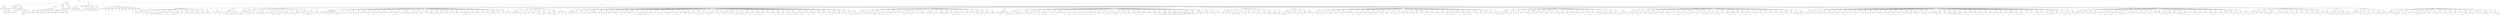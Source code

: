digraph Tree {
	"t0" [label = "TEI"];
	"t1" [label = "teiHeader"];
	"t2" [label = "fileDesc"];
	"t3" [label = "titleStmt"];
	"t4" [label = "title"];
	"t5" [label = "title"];
	"t6" [label = "author"];
	"t7" [label = "idno"];
	"t8" [label = "idno"];
	"t9" [label = "persName"];
	"t10" [label = "forename"];
	"t11" [label = "nameLink"];
	"t12" [label = "surname"];
	"t13" [label = "publicationStmt"];
	"t14" [label = "publisher"];
	"t15" [label = "idno"];
	"t16" [label = "idno"];
	"t17" [label = "idno"];
	"t18" [label = "availability"];
	"t19" [label = "licence"];
	"t20" [label = "ab"];
	"t21" [label = "ref"];
	"t22" [label = "sourceDesc"];
	"t23" [label = "bibl"];
	"t24" [label = "name"];
	"t25" [label = "idno"];
	"t26" [label = "idno"];
	"t27" [label = "availability"];
	"t28" [label = "licence"];
	"t29" [label = "ab"];
	"t30" [label = "ref"];
	"t31" [label = "bibl"];
	"t32" [label = "date"];
	"t33" [label = "date"];
	"t34" [label = "idno"];
	"t35" [label = "profileDesc"];
	"t36" [label = "particDesc"];
	"t37" [label = "listPerson"];
	"t38" [label = "person"];
	"t39" [label = "persName"];
	"t40" [label = "person"];
	"t41" [label = "persName"];
	"t42" [label = "person"];
	"t43" [label = "persName"];
	"t44" [label = "person"];
	"t45" [label = "persName"];
	"t46" [label = "person"];
	"t47" [label = "persName"];
	"t48" [label = "person"];
	"t49" [label = "persName"];
	"t50" [label = "person"];
	"t51" [label = "persName"];
	"t52" [label = "person"];
	"t53" [label = "persName"];
	"t54" [label = "person"];
	"t55" [label = "persName"];
	"t56" [label = "person"];
	"t57" [label = "persName"];
	"t58" [label = "textClass"];
	"t59" [label = "keywords"];
	"t60" [label = "term"];
	"t61" [label = "term"];
	"t62" [label = "classCode"];
	"t63" [label = "revisionDesc"];
	"t64" [label = "listChange"];
	"t65" [label = "change"];
	"t66" [label = "text"];
	"t67" [label = "front"];
	"t68" [label = "docTitle"];
	"t69" [label = "titlePart"];
	"t70" [label = "titlePart"];
	"t71" [label = "docDate"];
	"t72" [label = "docAuthor"];
	"t73" [label = "div"];
	"t74" [label = "div"];
	"t75" [label = "head"];
	"t76" [label = "p"];
	"t77" [label = "p"];
	"t78" [label = "signed"];
	"t79" [label = "div"];
	"t80" [label = "head"];
	"t81" [label = "p"];
	"t82" [label = "p"];
	"t83" [label = "p"];
	"t84" [label = "p"];
	"t85" [label = "p"];
	"t86" [label = "signed"];
	"t87" [label = "div"];
	"t88" [label = "p"];
	"t89" [label = "div"];
	"t90" [label = "p"];
	"t91" [label = "performance"];
	"t92" [label = "ab"];
	"t93" [label = "div"];
	"t94" [label = "head"];
	"t95" [label = "p"];
	"t96" [label = "p"];
	"t97" [label = "p"];
	"t98" [label = "castList"];
	"t99" [label = "head"];
	"t100" [label = "castItem"];
	"t101" [label = "role"];
	"t102" [label = "castItem"];
	"t103" [label = "role"];
	"t104" [label = "castItem"];
	"t105" [label = "role"];
	"t106" [label = "castItem"];
	"t107" [label = "role"];
	"t108" [label = "castItem"];
	"t109" [label = "role"];
	"t110" [label = "castItem"];
	"t111" [label = "role"];
	"t112" [label = "castItem"];
	"t113" [label = "role"];
	"t114" [label = "castItem"];
	"t115" [label = "role"];
	"t116" [label = "castItem"];
	"t117" [label = "role"];
	"t118" [label = "castItem"];
	"t119" [label = "role"];
	"t120" [label = "castItem"];
	"t121" [label = "role"];
	"t122" [label = "body"];
	"t123" [label = "div"];
	"t124" [label = "head"];
	"t125" [label = "div"];
	"t126" [label = "head"];
	"t127" [label = "sp"];
	"t128" [label = "speaker"];
	"t129" [label = "p"];
	"t130" [label = "s"];
	"t131" [label = "sp"];
	"t132" [label = "speaker"];
	"t133" [label = "p"];
	"t134" [label = "s"];
	"t135" [label = "sp"];
	"t136" [label = "speaker"];
	"t137" [label = "p"];
	"t138" [label = "s"];
	"t139" [label = "s"];
	"t140" [label = "sp"];
	"t141" [label = "speaker"];
	"t142" [label = "p"];
	"t143" [label = "s"];
	"t144" [label = "s"];
	"t145" [label = "sp"];
	"t146" [label = "speaker"];
	"t147" [label = "p"];
	"t148" [label = "s"];
	"t149" [label = "s"];
	"t150" [label = "s"];
	"t151" [label = "s"];
	"t152" [label = "s"];
	"t153" [label = "sp"];
	"t154" [label = "speaker"];
	"t155" [label = "p"];
	"t156" [label = "s"];
	"t157" [label = "s"];
	"t158" [label = "sp"];
	"t159" [label = "speaker"];
	"t160" [label = "p"];
	"t161" [label = "s"];
	"t162" [label = "sp"];
	"t163" [label = "speaker"];
	"t164" [label = "p"];
	"t165" [label = "s"];
	"t166" [label = "s"];
	"t167" [label = "s"];
	"t168" [label = "sp"];
	"t169" [label = "speaker"];
	"t170" [label = "p"];
	"t171" [label = "s"];
	"t172" [label = "sp"];
	"t173" [label = "speaker"];
	"t174" [label = "p"];
	"t175" [label = "s"];
	"t176" [label = "sp"];
	"t177" [label = "speaker"];
	"t178" [label = "p"];
	"t179" [label = "s"];
	"t180" [label = "sp"];
	"t181" [label = "speaker"];
	"t182" [label = "p"];
	"t183" [label = "s"];
	"t184" [label = "sp"];
	"t185" [label = "speaker"];
	"t186" [label = "p"];
	"t187" [label = "s"];
	"t188" [label = "sp"];
	"t189" [label = "speaker"];
	"t190" [label = "p"];
	"t191" [label = "s"];
	"t192" [label = "sp"];
	"t193" [label = "speaker"];
	"t194" [label = "p"];
	"t195" [label = "s"];
	"t196" [label = "sp"];
	"t197" [label = "speaker"];
	"t198" [label = "p"];
	"t199" [label = "s"];
	"t200" [label = "stage"];
	"t201" [label = "p"];
	"t202" [label = "s"];
	"t203" [label = "stage"];
	"t204" [label = "p"];
	"t205" [label = "s"];
	"t206" [label = "div"];
	"t207" [label = "head"];
	"t208" [label = "sp"];
	"t209" [label = "speaker"];
	"t210" [label = "p"];
	"t211" [label = "s"];
	"t212" [label = "sp"];
	"t213" [label = "speaker"];
	"t214" [label = "p"];
	"t215" [label = "s"];
	"t216" [label = "s"];
	"t217" [label = "s"];
	"t218" [label = "s"];
	"t219" [label = "s"];
	"t220" [label = "s"];
	"t221" [label = "stage"];
	"t222" [label = "p"];
	"t223" [label = "s"];
	"t224" [label = "s"];
	"t225" [label = "div"];
	"t226" [label = "head"];
	"t227" [label = "sp"];
	"t228" [label = "speaker"];
	"t229" [label = "p"];
	"t230" [label = "s"];
	"t231" [label = "sp"];
	"t232" [label = "speaker"];
	"t233" [label = "p"];
	"t234" [label = "s"];
	"t235" [label = "s"];
	"t236" [label = "sp"];
	"t237" [label = "speaker"];
	"t238" [label = "p"];
	"t239" [label = "s"];
	"t240" [label = "sp"];
	"t241" [label = "speaker"];
	"t242" [label = "p"];
	"t243" [label = "s"];
	"t244" [label = "s"];
	"t245" [label = "s"];
	"t246" [label = "stage"];
	"t247" [label = "p"];
	"t248" [label = "s"];
	"t249" [label = "s"];
	"t250" [label = "sp"];
	"t251" [label = "speaker"];
	"t252" [label = "p"];
	"t253" [label = "s"];
	"t254" [label = "sp"];
	"t255" [label = "speaker"];
	"t256" [label = "p"];
	"t257" [label = "s"];
	"t258" [label = "s"];
	"t259" [label = "sp"];
	"t260" [label = "speaker"];
	"t261" [label = "p"];
	"t262" [label = "s"];
	"t263" [label = "s"];
	"t264" [label = "sp"];
	"t265" [label = "speaker"];
	"t266" [label = "p"];
	"t267" [label = "s"];
	"t268" [label = "s"];
	"t269" [label = "sp"];
	"t270" [label = "speaker"];
	"t271" [label = "p"];
	"t272" [label = "s"];
	"t273" [label = "sp"];
	"t274" [label = "speaker"];
	"t275" [label = "p"];
	"t276" [label = "s"];
	"t277" [label = "s"];
	"t278" [label = "sp"];
	"t279" [label = "speaker"];
	"t280" [label = "p"];
	"t281" [label = "s"];
	"t282" [label = "sp"];
	"t283" [label = "speaker"];
	"t284" [label = "p"];
	"t285" [label = "s"];
	"t286" [label = "s"];
	"t287" [label = "stage"];
	"t288" [label = "p"];
	"t289" [label = "s"];
	"t290" [label = "s"];
	"t291" [label = "s"];
	"t292" [label = "sp"];
	"t293" [label = "speaker"];
	"t294" [label = "p"];
	"t295" [label = "s"];
	"t296" [label = "sp"];
	"t297" [label = "speaker"];
	"t298" [label = "p"];
	"t299" [label = "s"];
	"t300" [label = "div"];
	"t301" [label = "head"];
	"t302" [label = "stage"];
	"t303" [label = "sp"];
	"t304" [label = "speaker"];
	"t305" [label = "p"];
	"t306" [label = "s"];
	"t307" [label = "stage"];
	"t308" [label = "p"];
	"t309" [label = "s"];
	"t310" [label = "s"];
	"t311" [label = "stage"];
	"t312" [label = "p"];
	"t313" [label = "s"];
	"t314" [label = "stage"];
	"t315" [label = "p"];
	"t316" [label = "s"];
	"t317" [label = "s"];
	"t318" [label = "s"];
	"t319" [label = "sp"];
	"t320" [label = "speaker"];
	"t321" [label = "p"];
	"t322" [label = "s"];
	"t323" [label = "sp"];
	"t324" [label = "speaker"];
	"t325" [label = "p"];
	"t326" [label = "s"];
	"t327" [label = "sp"];
	"t328" [label = "speaker"];
	"t329" [label = "p"];
	"t330" [label = "s"];
	"t331" [label = "sp"];
	"t332" [label = "speaker"];
	"t333" [label = "p"];
	"t334" [label = "s"];
	"t335" [label = "sp"];
	"t336" [label = "speaker"];
	"t337" [label = "p"];
	"t338" [label = "s"];
	"t339" [label = "sp"];
	"t340" [label = "speaker"];
	"t341" [label = "p"];
	"t342" [label = "s"];
	"t343" [label = "sp"];
	"t344" [label = "speaker"];
	"t345" [label = "p"];
	"t346" [label = "s"];
	"t347" [label = "sp"];
	"t348" [label = "speaker"];
	"t349" [label = "p"];
	"t350" [label = "s"];
	"t351" [label = "sp"];
	"t352" [label = "speaker"];
	"t353" [label = "p"];
	"t354" [label = "s"];
	"t355" [label = "sp"];
	"t356" [label = "speaker"];
	"t357" [label = "p"];
	"t358" [label = "s"];
	"t359" [label = "stage"];
	"t360" [label = "p"];
	"t361" [label = "s"];
	"t362" [label = "s"];
	"t363" [label = "sp"];
	"t364" [label = "speaker"];
	"t365" [label = "p"];
	"t366" [label = "s"];
	"t367" [label = "sp"];
	"t368" [label = "speaker"];
	"t369" [label = "p"];
	"t370" [label = "s"];
	"t371" [label = "stage"];
	"t372" [label = "p"];
	"t373" [label = "s"];
	"t374" [label = "s"];
	"t375" [label = "s"];
	"t376" [label = "sp"];
	"t377" [label = "speaker"];
	"t378" [label = "p"];
	"t379" [label = "s"];
	"t380" [label = "sp"];
	"t381" [label = "speaker"];
	"t382" [label = "p"];
	"t383" [label = "s"];
	"t384" [label = "s"];
	"t385" [label = "sp"];
	"t386" [label = "speaker"];
	"t387" [label = "p"];
	"t388" [label = "s"];
	"t389" [label = "sp"];
	"t390" [label = "speaker"];
	"t391" [label = "p"];
	"t392" [label = "s"];
	"t393" [label = "sp"];
	"t394" [label = "speaker"];
	"t395" [label = "p"];
	"t396" [label = "s"];
	"t397" [label = "sp"];
	"t398" [label = "speaker"];
	"t399" [label = "p"];
	"t400" [label = "s"];
	"t401" [label = "sp"];
	"t402" [label = "speaker"];
	"t403" [label = "p"];
	"t404" [label = "s"];
	"t405" [label = "sp"];
	"t406" [label = "speaker"];
	"t407" [label = "p"];
	"t408" [label = "s"];
	"t409" [label = "sp"];
	"t410" [label = "speaker"];
	"t411" [label = "p"];
	"t412" [label = "s"];
	"t413" [label = "sp"];
	"t414" [label = "speaker"];
	"t415" [label = "p"];
	"t416" [label = "s"];
	"t417" [label = "sp"];
	"t418" [label = "speaker"];
	"t419" [label = "p"];
	"t420" [label = "s"];
	"t421" [label = "s"];
	"t422" [label = "s"];
	"t423" [label = "sp"];
	"t424" [label = "speaker"];
	"t425" [label = "p"];
	"t426" [label = "s"];
	"t427" [label = "sp"];
	"t428" [label = "speaker"];
	"t429" [label = "p"];
	"t430" [label = "s"];
	"t431" [label = "sp"];
	"t432" [label = "speaker"];
	"t433" [label = "p"];
	"t434" [label = "s"];
	"t435" [label = "sp"];
	"t436" [label = "speaker"];
	"t437" [label = "p"];
	"t438" [label = "s"];
	"t439" [label = "sp"];
	"t440" [label = "speaker"];
	"t441" [label = "p"];
	"t442" [label = "s"];
	"t443" [label = "s"];
	"t444" [label = "sp"];
	"t445" [label = "speaker"];
	"t446" [label = "p"];
	"t447" [label = "s"];
	"t448" [label = "sp"];
	"t449" [label = "speaker"];
	"t450" [label = "p"];
	"t451" [label = "s"];
	"t452" [label = "sp"];
	"t453" [label = "speaker"];
	"t454" [label = "p"];
	"t455" [label = "s"];
	"t456" [label = "sp"];
	"t457" [label = "speaker"];
	"t458" [label = "p"];
	"t459" [label = "s"];
	"t460" [label = "div"];
	"t461" [label = "head"];
	"t462" [label = "sp"];
	"t463" [label = "speaker"];
	"t464" [label = "p"];
	"t465" [label = "s"];
	"t466" [label = "s"];
	"t467" [label = "sp"];
	"t468" [label = "speaker"];
	"t469" [label = "p"];
	"t470" [label = "s"];
	"t471" [label = "sp"];
	"t472" [label = "speaker"];
	"t473" [label = "p"];
	"t474" [label = "s"];
	"t475" [label = "sp"];
	"t476" [label = "speaker"];
	"t477" [label = "p"];
	"t478" [label = "s"];
	"t479" [label = "sp"];
	"t480" [label = "speaker"];
	"t481" [label = "p"];
	"t482" [label = "s"];
	"t483" [label = "s"];
	"t484" [label = "sp"];
	"t485" [label = "speaker"];
	"t486" [label = "p"];
	"t487" [label = "s"];
	"t488" [label = "s"];
	"t489" [label = "s"];
	"t490" [label = "sp"];
	"t491" [label = "speaker"];
	"t492" [label = "p"];
	"t493" [label = "s"];
	"t494" [label = "sp"];
	"t495" [label = "speaker"];
	"t496" [label = "p"];
	"t497" [label = "s"];
	"t498" [label = "s"];
	"t499" [label = "s"];
	"t500" [label = "s"];
	"t501" [label = "s"];
	"t502" [label = "sp"];
	"t503" [label = "speaker"];
	"t504" [label = "p"];
	"t505" [label = "s"];
	"t506" [label = "sp"];
	"t507" [label = "speaker"];
	"t508" [label = "p"];
	"t509" [label = "s"];
	"t510" [label = "stage"];
	"t511" [label = "p"];
	"t512" [label = "s"];
	"t513" [label = "div"];
	"t514" [label = "head"];
	"t515" [label = "sp"];
	"t516" [label = "speaker"];
	"t517" [label = "p"];
	"t518" [label = "s"];
	"t519" [label = "s"];
	"t520" [label = "sp"];
	"t521" [label = "speaker"];
	"t522" [label = "p"];
	"t523" [label = "s"];
	"t524" [label = "sp"];
	"t525" [label = "speaker"];
	"t526" [label = "p"];
	"t527" [label = "s"];
	"t528" [label = "sp"];
	"t529" [label = "speaker"];
	"t530" [label = "p"];
	"t531" [label = "s"];
	"t532" [label = "sp"];
	"t533" [label = "speaker"];
	"t534" [label = "p"];
	"t535" [label = "s"];
	"t536" [label = "stage"];
	"t537" [label = "p"];
	"t538" [label = "s"];
	"t539" [label = "sp"];
	"t540" [label = "speaker"];
	"t541" [label = "p"];
	"t542" [label = "s"];
	"t543" [label = "sp"];
	"t544" [label = "speaker"];
	"t545" [label = "p"];
	"t546" [label = "s"];
	"t547" [label = "sp"];
	"t548" [label = "speaker"];
	"t549" [label = "p"];
	"t550" [label = "s"];
	"t551" [label = "sp"];
	"t552" [label = "speaker"];
	"t553" [label = "p"];
	"t554" [label = "s"];
	"t555" [label = "sp"];
	"t556" [label = "speaker"];
	"t557" [label = "p"];
	"t558" [label = "s"];
	"t559" [label = "sp"];
	"t560" [label = "speaker"];
	"t561" [label = "p"];
	"t562" [label = "s"];
	"t563" [label = "sp"];
	"t564" [label = "speaker"];
	"t565" [label = "p"];
	"t566" [label = "s"];
	"t567" [label = "sp"];
	"t568" [label = "speaker"];
	"t569" [label = "p"];
	"t570" [label = "s"];
	"t571" [label = "sp"];
	"t572" [label = "speaker"];
	"t573" [label = "p"];
	"t574" [label = "s"];
	"t575" [label = "s"];
	"t576" [label = "s"];
	"t577" [label = "s"];
	"t578" [label = "s"];
	"t579" [label = "sp"];
	"t580" [label = "speaker"];
	"t581" [label = "p"];
	"t582" [label = "s"];
	"t583" [label = "sp"];
	"t584" [label = "speaker"];
	"t585" [label = "p"];
	"t586" [label = "s"];
	"t587" [label = "sp"];
	"t588" [label = "speaker"];
	"t589" [label = "p"];
	"t590" [label = "s"];
	"t591" [label = "sp"];
	"t592" [label = "speaker"];
	"t593" [label = "p"];
	"t594" [label = "s"];
	"t595" [label = "sp"];
	"t596" [label = "speaker"];
	"t597" [label = "p"];
	"t598" [label = "s"];
	"t599" [label = "s"];
	"t600" [label = "sp"];
	"t601" [label = "speaker"];
	"t602" [label = "p"];
	"t603" [label = "s"];
	"t604" [label = "sp"];
	"t605" [label = "speaker"];
	"t606" [label = "p"];
	"t607" [label = "s"];
	"t608" [label = "s"];
	"t609" [label = "sp"];
	"t610" [label = "speaker"];
	"t611" [label = "p"];
	"t612" [label = "s"];
	"t613" [label = "sp"];
	"t614" [label = "speaker"];
	"t615" [label = "p"];
	"t616" [label = "s"];
	"t617" [label = "sp"];
	"t618" [label = "speaker"];
	"t619" [label = "p"];
	"t620" [label = "s"];
	"t621" [label = "sp"];
	"t622" [label = "speaker"];
	"t623" [label = "p"];
	"t624" [label = "s"];
	"t625" [label = "s"];
	"t626" [label = "sp"];
	"t627" [label = "speaker"];
	"t628" [label = "p"];
	"t629" [label = "s"];
	"t630" [label = "sp"];
	"t631" [label = "speaker"];
	"t632" [label = "p"];
	"t633" [label = "s"];
	"t634" [label = "s"];
	"t635" [label = "sp"];
	"t636" [label = "speaker"];
	"t637" [label = "p"];
	"t638" [label = "s"];
	"t639" [label = "sp"];
	"t640" [label = "speaker"];
	"t641" [label = "p"];
	"t642" [label = "s"];
	"t643" [label = "sp"];
	"t644" [label = "speaker"];
	"t645" [label = "p"];
	"t646" [label = "s"];
	"t647" [label = "s"];
	"t648" [label = "sp"];
	"t649" [label = "speaker"];
	"t650" [label = "p"];
	"t651" [label = "s"];
	"t652" [label = "sp"];
	"t653" [label = "speaker"];
	"t654" [label = "p"];
	"t655" [label = "s"];
	"t656" [label = "sp"];
	"t657" [label = "speaker"];
	"t658" [label = "p"];
	"t659" [label = "s"];
	"t660" [label = "s"];
	"t661" [label = "s"];
	"t662" [label = "s"];
	"t663" [label = "s"];
	"t664" [label = "sp"];
	"t665" [label = "speaker"];
	"t666" [label = "p"];
	"t667" [label = "s"];
	"t668" [label = "sp"];
	"t669" [label = "speaker"];
	"t670" [label = "p"];
	"t671" [label = "s"];
	"t672" [label = "sp"];
	"t673" [label = "speaker"];
	"t674" [label = "p"];
	"t675" [label = "s"];
	"t676" [label = "sp"];
	"t677" [label = "speaker"];
	"t678" [label = "p"];
	"t679" [label = "s"];
	"t680" [label = "s"];
	"t681" [label = "s"];
	"t682" [label = "sp"];
	"t683" [label = "speaker"];
	"t684" [label = "p"];
	"t685" [label = "s"];
	"t686" [label = "sp"];
	"t687" [label = "speaker"];
	"t688" [label = "p"];
	"t689" [label = "s"];
	"t690" [label = "sp"];
	"t691" [label = "speaker"];
	"t692" [label = "p"];
	"t693" [label = "s"];
	"t694" [label = "sp"];
	"t695" [label = "speaker"];
	"t696" [label = "p"];
	"t697" [label = "s"];
	"t698" [label = "s"];
	"t699" [label = "s"];
	"t700" [label = "sp"];
	"t701" [label = "speaker"];
	"t702" [label = "p"];
	"t703" [label = "s"];
	"t704" [label = "sp"];
	"t705" [label = "speaker"];
	"t706" [label = "p"];
	"t707" [label = "s"];
	"t708" [label = "s"];
	"t709" [label = "s"];
	"t710" [label = "sp"];
	"t711" [label = "speaker"];
	"t712" [label = "p"];
	"t713" [label = "s"];
	"t714" [label = "s"];
	"t715" [label = "s"];
	"t716" [label = "sp"];
	"t717" [label = "speaker"];
	"t718" [label = "p"];
	"t719" [label = "s"];
	"t720" [label = "s"];
	"t721" [label = "stage"];
	"t722" [label = "sp"];
	"t723" [label = "speaker"];
	"t724" [label = "p"];
	"t725" [label = "s"];
	"t726" [label = "sp"];
	"t727" [label = "speaker"];
	"t728" [label = "p"];
	"t729" [label = "s"];
	"t730" [label = "stage"];
	"t731" [label = "sp"];
	"t732" [label = "speaker"];
	"t733" [label = "p"];
	"t734" [label = "s"];
	"t735" [label = "sp"];
	"t736" [label = "speaker"];
	"t737" [label = "p"];
	"t738" [label = "s"];
	"t739" [label = "sp"];
	"t740" [label = "speaker"];
	"t741" [label = "p"];
	"t742" [label = "s"];
	"t743" [label = "s"];
	"t744" [label = "sp"];
	"t745" [label = "speaker"];
	"t746" [label = "p"];
	"t747" [label = "s"];
	"t748" [label = "sp"];
	"t749" [label = "speaker"];
	"t750" [label = "p"];
	"t751" [label = "s"];
	"t752" [label = "sp"];
	"t753" [label = "speaker"];
	"t754" [label = "p"];
	"t755" [label = "s"];
	"t756" [label = "s"];
	"t757" [label = "sp"];
	"t758" [label = "speaker"];
	"t759" [label = "p"];
	"t760" [label = "s"];
	"t761" [label = "s"];
	"t762" [label = "sp"];
	"t763" [label = "speaker"];
	"t764" [label = "p"];
	"t765" [label = "s"];
	"t766" [label = "s"];
	"t767" [label = "s"];
	"t768" [label = "div"];
	"t769" [label = "head"];
	"t770" [label = "sp"];
	"t771" [label = "speaker"];
	"t772" [label = "p"];
	"t773" [label = "s"];
	"t774" [label = "sp"];
	"t775" [label = "speaker"];
	"t776" [label = "p"];
	"t777" [label = "s"];
	"t778" [label = "s"];
	"t779" [label = "sp"];
	"t780" [label = "speaker"];
	"t781" [label = "p"];
	"t782" [label = "s"];
	"t783" [label = "s"];
	"t784" [label = "s"];
	"t785" [label = "s"];
	"t786" [label = "s"];
	"t787" [label = "sp"];
	"t788" [label = "speaker"];
	"t789" [label = "p"];
	"t790" [label = "s"];
	"t791" [label = "s"];
	"t792" [label = "sp"];
	"t793" [label = "speaker"];
	"t794" [label = "p"];
	"t795" [label = "s"];
	"t796" [label = "s"];
	"t797" [label = "sp"];
	"t798" [label = "speaker"];
	"t799" [label = "p"];
	"t800" [label = "s"];
	"t801" [label = "s"];
	"t802" [label = "sp"];
	"t803" [label = "speaker"];
	"t804" [label = "p"];
	"t805" [label = "s"];
	"t806" [label = "sp"];
	"t807" [label = "speaker"];
	"t808" [label = "p"];
	"t809" [label = "s"];
	"t810" [label = "stage"];
	"t811" [label = "sp"];
	"t812" [label = "speaker"];
	"t813" [label = "p"];
	"t814" [label = "s"];
	"t815" [label = "s"];
	"t816" [label = "sp"];
	"t817" [label = "speaker"];
	"t818" [label = "p"];
	"t819" [label = "s"];
	"t820" [label = "s"];
	"t821" [label = "stage"];
	"t822" [label = "sp"];
	"t823" [label = "speaker"];
	"t824" [label = "p"];
	"t825" [label = "s"];
	"t826" [label = "sp"];
	"t827" [label = "speaker"];
	"t828" [label = "p"];
	"t829" [label = "s"];
	"t830" [label = "sp"];
	"t831" [label = "speaker"];
	"t832" [label = "p"];
	"t833" [label = "s"];
	"t834" [label = "s"];
	"t835" [label = "sp"];
	"t836" [label = "speaker"];
	"t837" [label = "p"];
	"t838" [label = "s"];
	"t839" [label = "sp"];
	"t840" [label = "speaker"];
	"t841" [label = "p"];
	"t842" [label = "s"];
	"t843" [label = "sp"];
	"t844" [label = "speaker"];
	"t845" [label = "p"];
	"t846" [label = "s"];
	"t847" [label = "s"];
	"t848" [label = "s"];
	"t849" [label = "sp"];
	"t850" [label = "speaker"];
	"t851" [label = "p"];
	"t852" [label = "s"];
	"t853" [label = "sp"];
	"t854" [label = "speaker"];
	"t855" [label = "p"];
	"t856" [label = "s"];
	"t857" [label = "s"];
	"t858" [label = "sp"];
	"t859" [label = "speaker"];
	"t860" [label = "p"];
	"t861" [label = "s"];
	"t862" [label = "s"];
	"t863" [label = "sp"];
	"t864" [label = "speaker"];
	"t865" [label = "p"];
	"t866" [label = "s"];
	"t867" [label = "s"];
	"t868" [label = "sp"];
	"t869" [label = "speaker"];
	"t870" [label = "p"];
	"t871" [label = "s"];
	"t872" [label = "sp"];
	"t873" [label = "speaker"];
	"t874" [label = "p"];
	"t875" [label = "s"];
	"t876" [label = "sp"];
	"t877" [label = "speaker"];
	"t878" [label = "p"];
	"t879" [label = "s"];
	"t880" [label = "s"];
	"t881" [label = "s"];
	"t882" [label = "sp"];
	"t883" [label = "speaker"];
	"t884" [label = "p"];
	"t885" [label = "s"];
	"t886" [label = "sp"];
	"t887" [label = "speaker"];
	"t888" [label = "p"];
	"t889" [label = "s"];
	"t890" [label = "sp"];
	"t891" [label = "speaker"];
	"t892" [label = "p"];
	"t893" [label = "s"];
	"t894" [label = "div"];
	"t895" [label = "head"];
	"t896" [label = "sp"];
	"t897" [label = "speaker"];
	"t898" [label = "p"];
	"t899" [label = "s"];
	"t900" [label = "s"];
	"t901" [label = "stage"];
	"t902" [label = "p"];
	"t903" [label = "s"];
	"t904" [label = "stage"];
	"t905" [label = "p"];
	"t906" [label = "s"];
	"t907" [label = "s"];
	"t908" [label = "s"];
	"t909" [label = "div"];
	"t910" [label = "head"];
	"t911" [label = "sp"];
	"t912" [label = "speaker"];
	"t913" [label = "p"];
	"t914" [label = "s"];
	"t915" [label = "s"];
	"t916" [label = "sp"];
	"t917" [label = "speaker"];
	"t918" [label = "p"];
	"t919" [label = "s"];
	"t920" [label = "s"];
	"t921" [label = "s"];
	"t922" [label = "s"];
	"t923" [label = "sp"];
	"t924" [label = "speaker"];
	"t925" [label = "p"];
	"t926" [label = "s"];
	"t927" [label = "stage"];
	"t928" [label = "p"];
	"t929" [label = "s"];
	"t930" [label = "s"];
	"t931" [label = "sp"];
	"t932" [label = "speaker"];
	"t933" [label = "p"];
	"t934" [label = "s"];
	"t935" [label = "sp"];
	"t936" [label = "speaker"];
	"t937" [label = "p"];
	"t938" [label = "s"];
	"t939" [label = "sp"];
	"t940" [label = "speaker"];
	"t941" [label = "p"];
	"t942" [label = "s"];
	"t943" [label = "s"];
	"t944" [label = "s"];
	"t945" [label = "sp"];
	"t946" [label = "speaker"];
	"t947" [label = "p"];
	"t948" [label = "s"];
	"t949" [label = "sp"];
	"t950" [label = "speaker"];
	"t951" [label = "p"];
	"t952" [label = "s"];
	"t953" [label = "s"];
	"t954" [label = "sp"];
	"t955" [label = "speaker"];
	"t956" [label = "p"];
	"t957" [label = "s"];
	"t958" [label = "sp"];
	"t959" [label = "speaker"];
	"t960" [label = "p"];
	"t961" [label = "s"];
	"t962" [label = "sp"];
	"t963" [label = "speaker"];
	"t964" [label = "p"];
	"t965" [label = "s"];
	"t966" [label = "s"];
	"t967" [label = "sp"];
	"t968" [label = "speaker"];
	"t969" [label = "p"];
	"t970" [label = "s"];
	"t971" [label = "s"];
	"t972" [label = "sp"];
	"t973" [label = "speaker"];
	"t974" [label = "p"];
	"t975" [label = "s"];
	"t976" [label = "s"];
	"t977" [label = "sp"];
	"t978" [label = "speaker"];
	"t979" [label = "p"];
	"t980" [label = "s"];
	"t981" [label = "s"];
	"t982" [label = "s"];
	"t983" [label = "sp"];
	"t984" [label = "speaker"];
	"t985" [label = "p"];
	"t986" [label = "s"];
	"t987" [label = "s"];
	"t988" [label = "s"];
	"t989" [label = "sp"];
	"t990" [label = "speaker"];
	"t991" [label = "p"];
	"t992" [label = "s"];
	"t993" [label = "sp"];
	"t994" [label = "speaker"];
	"t995" [label = "p"];
	"t996" [label = "s"];
	"t997" [label = "sp"];
	"t998" [label = "speaker"];
	"t999" [label = "p"];
	"t1000" [label = "s"];
	"t1001" [label = "s"];
	"t1002" [label = "sp"];
	"t1003" [label = "speaker"];
	"t1004" [label = "p"];
	"t1005" [label = "s"];
	"t1006" [label = "sp"];
	"t1007" [label = "speaker"];
	"t1008" [label = "p"];
	"t1009" [label = "s"];
	"t1010" [label = "s"];
	"t1011" [label = "sp"];
	"t1012" [label = "speaker"];
	"t1013" [label = "p"];
	"t1014" [label = "s"];
	"t1015" [label = "sp"];
	"t1016" [label = "speaker"];
	"t1017" [label = "p"];
	"t1018" [label = "s"];
	"t1019" [label = "sp"];
	"t1020" [label = "speaker"];
	"t1021" [label = "p"];
	"t1022" [label = "s"];
	"t1023" [label = "s"];
	"t1024" [label = "sp"];
	"t1025" [label = "speaker"];
	"t1026" [label = "p"];
	"t1027" [label = "s"];
	"t1028" [label = "s"];
	"t1029" [label = "sp"];
	"t1030" [label = "speaker"];
	"t1031" [label = "p"];
	"t1032" [label = "s"];
	"t1033" [label = "sp"];
	"t1034" [label = "speaker"];
	"t1035" [label = "p"];
	"t1036" [label = "s"];
	"t1037" [label = "sp"];
	"t1038" [label = "speaker"];
	"t1039" [label = "p"];
	"t1040" [label = "s"];
	"t1041" [label = "sp"];
	"t1042" [label = "speaker"];
	"t1043" [label = "p"];
	"t1044" [label = "s"];
	"t1045" [label = "s"];
	"t1046" [label = "sp"];
	"t1047" [label = "speaker"];
	"t1048" [label = "p"];
	"t1049" [label = "s"];
	"t1050" [label = "sp"];
	"t1051" [label = "speaker"];
	"t1052" [label = "p"];
	"t1053" [label = "s"];
	"t1054" [label = "s"];
	"t1055" [label = "s"];
	"t1056" [label = "sp"];
	"t1057" [label = "speaker"];
	"t1058" [label = "p"];
	"t1059" [label = "s"];
	"t1060" [label = "sp"];
	"t1061" [label = "speaker"];
	"t1062" [label = "p"];
	"t1063" [label = "s"];
	"t1064" [label = "s"];
	"t1065" [label = "s"];
	"t1066" [label = "s"];
	"t1067" [label = "s"];
	"t1068" [label = "s"];
	"t1069" [label = "s"];
	"t1070" [label = "s"];
	"t1071" [label = "sp"];
	"t1072" [label = "speaker"];
	"t1073" [label = "p"];
	"t1074" [label = "s"];
	"t1075" [label = "s"];
	"t1076" [label = "s"];
	"t1077" [label = "s"];
	"t1078" [label = "sp"];
	"t1079" [label = "speaker"];
	"t1080" [label = "p"];
	"t1081" [label = "s"];
	"t1082" [label = "stage"];
	"t1083" [label = "sp"];
	"t1084" [label = "speaker"];
	"t1085" [label = "p"];
	"t1086" [label = "s"];
	"t1087" [label = "sp"];
	"t1088" [label = "speaker"];
	"t1089" [label = "p"];
	"t1090" [label = "s"];
	"t1091" [label = "stage"];
	"t1092" [label = "sp"];
	"t1093" [label = "speaker"];
	"t1094" [label = "p"];
	"t1095" [label = "s"];
	"t1096" [label = "stage"];
	"t1097" [label = "sp"];
	"t1098" [label = "speaker"];
	"t1099" [label = "p"];
	"t1100" [label = "s"];
	"t1101" [label = "sp"];
	"t1102" [label = "speaker"];
	"t1103" [label = "p"];
	"t1104" [label = "s"];
	"t1105" [label = "div"];
	"t1106" [label = "head"];
	"t1107" [label = "sp"];
	"t1108" [label = "speaker"];
	"t1109" [label = "p"];
	"t1110" [label = "s"];
	"t1111" [label = "sp"];
	"t1112" [label = "speaker"];
	"t1113" [label = "p"];
	"t1114" [label = "s"];
	"t1115" [label = "sp"];
	"t1116" [label = "speaker"];
	"t1117" [label = "p"];
	"t1118" [label = "s"];
	"t1119" [label = "s"];
	"t1120" [label = "s"];
	"t1121" [label = "s"];
	"t1122" [label = "s"];
	"t1123" [label = "sp"];
	"t1124" [label = "speaker"];
	"t1125" [label = "p"];
	"t1126" [label = "s"];
	"t1127" [label = "sp"];
	"t1128" [label = "speaker"];
	"t1129" [label = "p"];
	"t1130" [label = "s"];
	"t1131" [label = "sp"];
	"t1132" [label = "speaker"];
	"t1133" [label = "p"];
	"t1134" [label = "s"];
	"t1135" [label = "sp"];
	"t1136" [label = "speaker"];
	"t1137" [label = "p"];
	"t1138" [label = "s"];
	"t1139" [label = "sp"];
	"t1140" [label = "speaker"];
	"t1141" [label = "p"];
	"t1142" [label = "s"];
	"t1143" [label = "sp"];
	"t1144" [label = "speaker"];
	"t1145" [label = "p"];
	"t1146" [label = "s"];
	"t1147" [label = "sp"];
	"t1148" [label = "speaker"];
	"t1149" [label = "p"];
	"t1150" [label = "s"];
	"t1151" [label = "s"];
	"t1152" [label = "s"];
	"t1153" [label = "sp"];
	"t1154" [label = "speaker"];
	"t1155" [label = "p"];
	"t1156" [label = "s"];
	"t1157" [label = "s"];
	"t1158" [label = "s"];
	"t1159" [label = "s"];
	"t1160" [label = "sp"];
	"t1161" [label = "speaker"];
	"t1162" [label = "p"];
	"t1163" [label = "s"];
	"t1164" [label = "s"];
	"t1165" [label = "s"];
	"t1166" [label = "s"];
	"t1167" [label = "div"];
	"t1168" [label = "head"];
	"t1169" [label = "sp"];
	"t1170" [label = "speaker"];
	"t1171" [label = "p"];
	"t1172" [label = "s"];
	"t1173" [label = "sp"];
	"t1174" [label = "speaker"];
	"t1175" [label = "p"];
	"t1176" [label = "s"];
	"t1177" [label = "sp"];
	"t1178" [label = "speaker"];
	"t1179" [label = "p"];
	"t1180" [label = "s"];
	"t1181" [label = "sp"];
	"t1182" [label = "speaker"];
	"t1183" [label = "p"];
	"t1184" [label = "s"];
	"t1185" [label = "sp"];
	"t1186" [label = "speaker"];
	"t1187" [label = "p"];
	"t1188" [label = "s"];
	"t1189" [label = "sp"];
	"t1190" [label = "speaker"];
	"t1191" [label = "p"];
	"t1192" [label = "s"];
	"t1193" [label = "div"];
	"t1194" [label = "head"];
	"t1195" [label = "sp"];
	"t1196" [label = "speaker"];
	"t1197" [label = "p"];
	"t1198" [label = "s"];
	"t1199" [label = "sp"];
	"t1200" [label = "speaker"];
	"t1201" [label = "p"];
	"t1202" [label = "s"];
	"t1203" [label = "s"];
	"t1204" [label = "s"];
	"t1205" [label = "sp"];
	"t1206" [label = "speaker"];
	"t1207" [label = "p"];
	"t1208" [label = "s"];
	"t1209" [label = "s"];
	"t1210" [label = "sp"];
	"t1211" [label = "speaker"];
	"t1212" [label = "p"];
	"t1213" [label = "s"];
	"t1214" [label = "sp"];
	"t1215" [label = "speaker"];
	"t1216" [label = "p"];
	"t1217" [label = "s"];
	"t1218" [label = "sp"];
	"t1219" [label = "speaker"];
	"t1220" [label = "p"];
	"t1221" [label = "s"];
	"t1222" [label = "sp"];
	"t1223" [label = "speaker"];
	"t1224" [label = "p"];
	"t1225" [label = "s"];
	"t1226" [label = "stage"];
	"t1227" [label = "p"];
	"t1228" [label = "s"];
	"t1229" [label = "sp"];
	"t1230" [label = "speaker"];
	"t1231" [label = "p"];
	"t1232" [label = "s"];
	"t1233" [label = "s"];
	"t1234" [label = "sp"];
	"t1235" [label = "speaker"];
	"t1236" [label = "p"];
	"t1237" [label = "s"];
	"t1238" [label = "sp"];
	"t1239" [label = "speaker"];
	"t1240" [label = "p"];
	"t1241" [label = "s"];
	"t1242" [label = "s"];
	"t1243" [label = "sp"];
	"t1244" [label = "speaker"];
	"t1245" [label = "p"];
	"t1246" [label = "s"];
	"t1247" [label = "s"];
	"t1248" [label = "sp"];
	"t1249" [label = "speaker"];
	"t1250" [label = "p"];
	"t1251" [label = "s"];
	"t1252" [label = "sp"];
	"t1253" [label = "speaker"];
	"t1254" [label = "p"];
	"t1255" [label = "s"];
	"t1256" [label = "sp"];
	"t1257" [label = "speaker"];
	"t1258" [label = "p"];
	"t1259" [label = "s"];
	"t1260" [label = "sp"];
	"t1261" [label = "speaker"];
	"t1262" [label = "p"];
	"t1263" [label = "s"];
	"t1264" [label = "sp"];
	"t1265" [label = "speaker"];
	"t1266" [label = "p"];
	"t1267" [label = "s"];
	"t1268" [label = "sp"];
	"t1269" [label = "speaker"];
	"t1270" [label = "p"];
	"t1271" [label = "s"];
	"t1272" [label = "sp"];
	"t1273" [label = "speaker"];
	"t1274" [label = "p"];
	"t1275" [label = "s"];
	"t1276" [label = "sp"];
	"t1277" [label = "speaker"];
	"t1278" [label = "p"];
	"t1279" [label = "s"];
	"t1280" [label = "sp"];
	"t1281" [label = "speaker"];
	"t1282" [label = "p"];
	"t1283" [label = "s"];
	"t1284" [label = "sp"];
	"t1285" [label = "speaker"];
	"t1286" [label = "p"];
	"t1287" [label = "s"];
	"t1288" [label = "sp"];
	"t1289" [label = "speaker"];
	"t1290" [label = "p"];
	"t1291" [label = "s"];
	"t1292" [label = "s"];
	"t1293" [label = "sp"];
	"t1294" [label = "speaker"];
	"t1295" [label = "p"];
	"t1296" [label = "s"];
	"t1297" [label = "sp"];
	"t1298" [label = "speaker"];
	"t1299" [label = "p"];
	"t1300" [label = "s"];
	"t1301" [label = "s"];
	"t1302" [label = "sp"];
	"t1303" [label = "speaker"];
	"t1304" [label = "p"];
	"t1305" [label = "s"];
	"t1306" [label = "sp"];
	"t1307" [label = "speaker"];
	"t1308" [label = "p"];
	"t1309" [label = "s"];
	"t1310" [label = "s"];
	"t1311" [label = "s"];
	"t1312" [label = "s"];
	"t1313" [label = "sp"];
	"t1314" [label = "speaker"];
	"t1315" [label = "p"];
	"t1316" [label = "s"];
	"t1317" [label = "sp"];
	"t1318" [label = "speaker"];
	"t1319" [label = "p"];
	"t1320" [label = "s"];
	"t1321" [label = "sp"];
	"t1322" [label = "speaker"];
	"t1323" [label = "p"];
	"t1324" [label = "s"];
	"t1325" [label = "s"];
	"t1326" [label = "sp"];
	"t1327" [label = "speaker"];
	"t1328" [label = "p"];
	"t1329" [label = "s"];
	"t1330" [label = "s"];
	"t1331" [label = "stage"];
	"t1332" [label = "sp"];
	"t1333" [label = "speaker"];
	"t1334" [label = "p"];
	"t1335" [label = "s"];
	"t1336" [label = "sp"];
	"t1337" [label = "speaker"];
	"t1338" [label = "p"];
	"t1339" [label = "s"];
	"t1340" [label = "sp"];
	"t1341" [label = "speaker"];
	"t1342" [label = "p"];
	"t1343" [label = "s"];
	"t1344" [label = "sp"];
	"t1345" [label = "speaker"];
	"t1346" [label = "p"];
	"t1347" [label = "s"];
	"t1348" [label = "sp"];
	"t1349" [label = "speaker"];
	"t1350" [label = "p"];
	"t1351" [label = "s"];
	"t1352" [label = "s"];
	"t1353" [label = "div"];
	"t1354" [label = "head"];
	"t1355" [label = "sp"];
	"t1356" [label = "speaker"];
	"t1357" [label = "p"];
	"t1358" [label = "s"];
	"t1359" [label = "s"];
	"t1360" [label = "stage"];
	"t1361" [label = "p"];
	"t1362" [label = "s"];
	"t1363" [label = "s"];
	"t1364" [label = "sp"];
	"t1365" [label = "speaker"];
	"t1366" [label = "p"];
	"t1367" [label = "s"];
	"t1368" [label = "sp"];
	"t1369" [label = "speaker"];
	"t1370" [label = "p"];
	"t1371" [label = "s"];
	"t1372" [label = "sp"];
	"t1373" [label = "speaker"];
	"t1374" [label = "p"];
	"t1375" [label = "s"];
	"t1376" [label = "sp"];
	"t1377" [label = "speaker"];
	"t1378" [label = "p"];
	"t1379" [label = "s"];
	"t1380" [label = "sp"];
	"t1381" [label = "speaker"];
	"t1382" [label = "p"];
	"t1383" [label = "s"];
	"t1384" [label = "sp"];
	"t1385" [label = "speaker"];
	"t1386" [label = "p"];
	"t1387" [label = "s"];
	"t1388" [label = "sp"];
	"t1389" [label = "speaker"];
	"t1390" [label = "p"];
	"t1391" [label = "s"];
	"t1392" [label = "s"];
	"t1393" [label = "sp"];
	"t1394" [label = "speaker"];
	"t1395" [label = "p"];
	"t1396" [label = "s"];
	"t1397" [label = "sp"];
	"t1398" [label = "speaker"];
	"t1399" [label = "p"];
	"t1400" [label = "s"];
	"t1401" [label = "sp"];
	"t1402" [label = "speaker"];
	"t1403" [label = "p"];
	"t1404" [label = "s"];
	"t1405" [label = "sp"];
	"t1406" [label = "speaker"];
	"t1407" [label = "p"];
	"t1408" [label = "s"];
	"t1409" [label = "s"];
	"t1410" [label = "sp"];
	"t1411" [label = "speaker"];
	"t1412" [label = "p"];
	"t1413" [label = "s"];
	"t1414" [label = "s"];
	"t1415" [label = "sp"];
	"t1416" [label = "speaker"];
	"t1417" [label = "p"];
	"t1418" [label = "s"];
	"t1419" [label = "sp"];
	"t1420" [label = "speaker"];
	"t1421" [label = "p"];
	"t1422" [label = "s"];
	"t1423" [label = "sp"];
	"t1424" [label = "speaker"];
	"t1425" [label = "p"];
	"t1426" [label = "s"];
	"t1427" [label = "sp"];
	"t1428" [label = "speaker"];
	"t1429" [label = "p"];
	"t1430" [label = "s"];
	"t1431" [label = "s"];
	"t1432" [label = "sp"];
	"t1433" [label = "speaker"];
	"t1434" [label = "p"];
	"t1435" [label = "s"];
	"t1436" [label = "sp"];
	"t1437" [label = "speaker"];
	"t1438" [label = "p"];
	"t1439" [label = "s"];
	"t1440" [label = "s"];
	"t1441" [label = "s"];
	"t1442" [label = "stage"];
	"t1443" [label = "sp"];
	"t1444" [label = "speaker"];
	"t1445" [label = "p"];
	"t1446" [label = "s"];
	"t1447" [label = "s"];
	"t1448" [label = "s"];
	"t1449" [label = "s"];
	"t1450" [label = "sp"];
	"t1451" [label = "speaker"];
	"t1452" [label = "p"];
	"t1453" [label = "s"];
	"t1454" [label = "s"];
	"t1455" [label = "sp"];
	"t1456" [label = "speaker"];
	"t1457" [label = "p"];
	"t1458" [label = "s"];
	"t1459" [label = "s"];
	"t1460" [label = "s"];
	"t1461" [label = "sp"];
	"t1462" [label = "speaker"];
	"t1463" [label = "p"];
	"t1464" [label = "s"];
	"t1465" [label = "stage"];
	"t1466" [label = "p"];
	"t1467" [label = "s"];
	"t1468" [label = "s"];
	"t1469" [label = "s"];
	"t1470" [label = "div"];
	"t1471" [label = "head"];
	"t1472" [label = "sp"];
	"t1473" [label = "speaker"];
	"t1474" [label = "p"];
	"t1475" [label = "s"];
	"t1476" [label = "sp"];
	"t1477" [label = "speaker"];
	"t1478" [label = "p"];
	"t1479" [label = "s"];
	"t1480" [label = "s"];
	"t1481" [label = "sp"];
	"t1482" [label = "speaker"];
	"t1483" [label = "p"];
	"t1484" [label = "s"];
	"t1485" [label = "sp"];
	"t1486" [label = "speaker"];
	"t1487" [label = "p"];
	"t1488" [label = "s"];
	"t1489" [label = "sp"];
	"t1490" [label = "speaker"];
	"t1491" [label = "p"];
	"t1492" [label = "s"];
	"t1493" [label = "s"];
	"t1494" [label = "sp"];
	"t1495" [label = "speaker"];
	"t1496" [label = "p"];
	"t1497" [label = "s"];
	"t1498" [label = "sp"];
	"t1499" [label = "speaker"];
	"t1500" [label = "p"];
	"t1501" [label = "s"];
	"t1502" [label = "sp"];
	"t1503" [label = "speaker"];
	"t1504" [label = "p"];
	"t1505" [label = "s"];
	"t1506" [label = "s"];
	"t1507" [label = "sp"];
	"t1508" [label = "speaker"];
	"t1509" [label = "p"];
	"t1510" [label = "s"];
	"t1511" [label = "sp"];
	"t1512" [label = "speaker"];
	"t1513" [label = "p"];
	"t1514" [label = "s"];
	"t1515" [label = "s"];
	"t1516" [label = "sp"];
	"t1517" [label = "speaker"];
	"t1518" [label = "p"];
	"t1519" [label = "s"];
	"t1520" [label = "s"];
	"t1521" [label = "sp"];
	"t1522" [label = "speaker"];
	"t1523" [label = "p"];
	"t1524" [label = "s"];
	"t1525" [label = "stage"];
	"t1526" [label = "sp"];
	"t1527" [label = "speaker"];
	"t1528" [label = "p"];
	"t1529" [label = "s"];
	"t1530" [label = "stage"];
	"t1531" [label = "sp"];
	"t1532" [label = "speaker"];
	"t1533" [label = "p"];
	"t1534" [label = "s"];
	"t1535" [label = "s"];
	"t1536" [label = "sp"];
	"t1537" [label = "speaker"];
	"t1538" [label = "p"];
	"t1539" [label = "s"];
	"t1540" [label = "s"];
	"t1541" [label = "sp"];
	"t1542" [label = "speaker"];
	"t1543" [label = "p"];
	"t1544" [label = "s"];
	"t1545" [label = "s"];
	"t1546" [label = "sp"];
	"t1547" [label = "speaker"];
	"t1548" [label = "p"];
	"t1549" [label = "s"];
	"t1550" [label = "sp"];
	"t1551" [label = "speaker"];
	"t1552" [label = "p"];
	"t1553" [label = "s"];
	"t1554" [label = "sp"];
	"t1555" [label = "speaker"];
	"t1556" [label = "p"];
	"t1557" [label = "s"];
	"t1558" [label = "s"];
	"t1559" [label = "sp"];
	"t1560" [label = "speaker"];
	"t1561" [label = "p"];
	"t1562" [label = "s"];
	"t1563" [label = "sp"];
	"t1564" [label = "speaker"];
	"t1565" [label = "p"];
	"t1566" [label = "s"];
	"t1567" [label = "sp"];
	"t1568" [label = "speaker"];
	"t1569" [label = "p"];
	"t1570" [label = "s"];
	"t1571" [label = "s"];
	"t1572" [label = "sp"];
	"t1573" [label = "speaker"];
	"t1574" [label = "p"];
	"t1575" [label = "s"];
	"t1576" [label = "sp"];
	"t1577" [label = "speaker"];
	"t1578" [label = "p"];
	"t1579" [label = "s"];
	"t1580" [label = "stage"];
	"t1581" [label = "sp"];
	"t1582" [label = "speaker"];
	"t1583" [label = "p"];
	"t1584" [label = "s"];
	"t1585" [label = "sp"];
	"t1586" [label = "speaker"];
	"t1587" [label = "p"];
	"t1588" [label = "s"];
	"t1589" [label = "sp"];
	"t1590" [label = "speaker"];
	"t1591" [label = "p"];
	"t1592" [label = "s"];
	"t1593" [label = "sp"];
	"t1594" [label = "speaker"];
	"t1595" [label = "p"];
	"t1596" [label = "s"];
	"t1597" [label = "sp"];
	"t1598" [label = "speaker"];
	"t1599" [label = "p"];
	"t1600" [label = "s"];
	"t1601" [label = "sp"];
	"t1602" [label = "speaker"];
	"t1603" [label = "p"];
	"t1604" [label = "s"];
	"t1605" [label = "sp"];
	"t1606" [label = "speaker"];
	"t1607" [label = "p"];
	"t1608" [label = "s"];
	"t1609" [label = "sp"];
	"t1610" [label = "speaker"];
	"t1611" [label = "p"];
	"t1612" [label = "s"];
	"t1613" [label = "s"];
	"t1614" [label = "s"];
	"t1615" [label = "sp"];
	"t1616" [label = "speaker"];
	"t1617" [label = "p"];
	"t1618" [label = "s"];
	"t1619" [label = "div"];
	"t1620" [label = "head"];
	"t1621" [label = "sp"];
	"t1622" [label = "speaker"];
	"t1623" [label = "p"];
	"t1624" [label = "s"];
	"t1625" [label = "sp"];
	"t1626" [label = "speaker"];
	"t1627" [label = "p"];
	"t1628" [label = "s"];
	"t1629" [label = "sp"];
	"t1630" [label = "speaker"];
	"t1631" [label = "p"];
	"t1632" [label = "s"];
	"t1633" [label = "sp"];
	"t1634" [label = "speaker"];
	"t1635" [label = "p"];
	"t1636" [label = "s"];
	"t1637" [label = "sp"];
	"t1638" [label = "speaker"];
	"t1639" [label = "p"];
	"t1640" [label = "s"];
	"t1641" [label = "sp"];
	"t1642" [label = "speaker"];
	"t1643" [label = "p"];
	"t1644" [label = "s"];
	"t1645" [label = "sp"];
	"t1646" [label = "speaker"];
	"t1647" [label = "p"];
	"t1648" [label = "s"];
	"t1649" [label = "sp"];
	"t1650" [label = "speaker"];
	"t1651" [label = "p"];
	"t1652" [label = "s"];
	"t1653" [label = "s"];
	"t1654" [label = "sp"];
	"t1655" [label = "speaker"];
	"t1656" [label = "p"];
	"t1657" [label = "s"];
	"t1658" [label = "sp"];
	"t1659" [label = "speaker"];
	"t1660" [label = "p"];
	"t1661" [label = "s"];
	"t1662" [label = "sp"];
	"t1663" [label = "speaker"];
	"t1664" [label = "p"];
	"t1665" [label = "s"];
	"t1666" [label = "sp"];
	"t1667" [label = "speaker"];
	"t1668" [label = "p"];
	"t1669" [label = "s"];
	"t1670" [label = "sp"];
	"t1671" [label = "speaker"];
	"t1672" [label = "p"];
	"t1673" [label = "s"];
	"t1674" [label = "sp"];
	"t1675" [label = "speaker"];
	"t1676" [label = "p"];
	"t1677" [label = "s"];
	"t1678" [label = "sp"];
	"t1679" [label = "speaker"];
	"t1680" [label = "p"];
	"t1681" [label = "s"];
	"t1682" [label = "sp"];
	"t1683" [label = "speaker"];
	"t1684" [label = "p"];
	"t1685" [label = "s"];
	"t1686" [label = "sp"];
	"t1687" [label = "speaker"];
	"t1688" [label = "p"];
	"t1689" [label = "s"];
	"t1690" [label = "sp"];
	"t1691" [label = "speaker"];
	"t1692" [label = "p"];
	"t1693" [label = "s"];
	"t1694" [label = "s"];
	"t1695" [label = "sp"];
	"t1696" [label = "speaker"];
	"t1697" [label = "p"];
	"t1698" [label = "s"];
	"t1699" [label = "s"];
	"t1700" [label = "sp"];
	"t1701" [label = "speaker"];
	"t1702" [label = "p"];
	"t1703" [label = "s"];
	"t1704" [label = "sp"];
	"t1705" [label = "speaker"];
	"t1706" [label = "p"];
	"t1707" [label = "s"];
	"t1708" [label = "sp"];
	"t1709" [label = "speaker"];
	"t1710" [label = "p"];
	"t1711" [label = "s"];
	"t1712" [label = "s"];
	"t1713" [label = "sp"];
	"t1714" [label = "speaker"];
	"t1715" [label = "p"];
	"t1716" [label = "s"];
	"t1717" [label = "sp"];
	"t1718" [label = "speaker"];
	"t1719" [label = "p"];
	"t1720" [label = "s"];
	"t1721" [label = "sp"];
	"t1722" [label = "speaker"];
	"t1723" [label = "p"];
	"t1724" [label = "s"];
	"t1725" [label = "sp"];
	"t1726" [label = "speaker"];
	"t1727" [label = "p"];
	"t1728" [label = "s"];
	"t1729" [label = "s"];
	"t1730" [label = "sp"];
	"t1731" [label = "speaker"];
	"t1732" [label = "p"];
	"t1733" [label = "s"];
	"t1734" [label = "sp"];
	"t1735" [label = "speaker"];
	"t1736" [label = "p"];
	"t1737" [label = "s"];
	"t1738" [label = "sp"];
	"t1739" [label = "speaker"];
	"t1740" [label = "p"];
	"t1741" [label = "s"];
	"t1742" [label = "sp"];
	"t1743" [label = "speaker"];
	"t1744" [label = "p"];
	"t1745" [label = "s"];
	"t1746" [label = "s"];
	"t1747" [label = "s"];
	"t1748" [label = "s"];
	"t1749" [label = "s"];
	"t1750" [label = "s"];
	"t1751" [label = "sp"];
	"t1752" [label = "speaker"];
	"t1753" [label = "p"];
	"t1754" [label = "s"];
	"t1755" [label = "sp"];
	"t1756" [label = "speaker"];
	"t1757" [label = "p"];
	"t1758" [label = "s"];
	"t1759" [label = "s"];
	"t1760" [label = "sp"];
	"t1761" [label = "speaker"];
	"t1762" [label = "p"];
	"t1763" [label = "s"];
	"t1764" [label = "sp"];
	"t1765" [label = "speaker"];
	"t1766" [label = "p"];
	"t1767" [label = "s"];
	"t1768" [label = "s"];
	"t1769" [label = "sp"];
	"t1770" [label = "speaker"];
	"t1771" [label = "p"];
	"t1772" [label = "s"];
	"t1773" [label = "s"];
	"t1774" [label = "sp"];
	"t1775" [label = "speaker"];
	"t1776" [label = "p"];
	"t1777" [label = "s"];
	"t1778" [label = "sp"];
	"t1779" [label = "speaker"];
	"t1780" [label = "p"];
	"t1781" [label = "s"];
	"t1782" [label = "sp"];
	"t1783" [label = "speaker"];
	"t1784" [label = "p"];
	"t1785" [label = "s"];
	"t1786" [label = "sp"];
	"t1787" [label = "speaker"];
	"t1788" [label = "p"];
	"t1789" [label = "s"];
	"t1790" [label = "sp"];
	"t1791" [label = "speaker"];
	"t1792" [label = "p"];
	"t1793" [label = "s"];
	"t1794" [label = "sp"];
	"t1795" [label = "speaker"];
	"t1796" [label = "p"];
	"t1797" [label = "s"];
	"t1798" [label = "sp"];
	"t1799" [label = "speaker"];
	"t1800" [label = "p"];
	"t1801" [label = "s"];
	"t1802" [label = "s"];
	"t1803" [label = "s"];
	"t1804" [label = "sp"];
	"t1805" [label = "speaker"];
	"t1806" [label = "p"];
	"t1807" [label = "s"];
	"t1808" [label = "sp"];
	"t1809" [label = "speaker"];
	"t1810" [label = "p"];
	"t1811" [label = "s"];
	"t1812" [label = "sp"];
	"t1813" [label = "speaker"];
	"t1814" [label = "p"];
	"t1815" [label = "s"];
	"t1816" [label = "sp"];
	"t1817" [label = "speaker"];
	"t1818" [label = "p"];
	"t1819" [label = "s"];
	"t1820" [label = "s"];
	"t1821" [label = "sp"];
	"t1822" [label = "speaker"];
	"t1823" [label = "p"];
	"t1824" [label = "s"];
	"t1825" [label = "s"];
	"t1826" [label = "sp"];
	"t1827" [label = "speaker"];
	"t1828" [label = "p"];
	"t1829" [label = "s"];
	"t1830" [label = "s"];
	"t1831" [label = "s"];
	"t1832" [label = "s"];
	"t1833" [label = "sp"];
	"t1834" [label = "speaker"];
	"t1835" [label = "p"];
	"t1836" [label = "s"];
	"t1837" [label = "sp"];
	"t1838" [label = "speaker"];
	"t1839" [label = "p"];
	"t1840" [label = "s"];
	"t1841" [label = "sp"];
	"t1842" [label = "speaker"];
	"t1843" [label = "p"];
	"t1844" [label = "s"];
	"t1845" [label = "s"];
	"t1846" [label = "sp"];
	"t1847" [label = "speaker"];
	"t1848" [label = "p"];
	"t1849" [label = "s"];
	"t1850" [label = "sp"];
	"t1851" [label = "speaker"];
	"t1852" [label = "p"];
	"t1853" [label = "s"];
	"t1854" [label = "s"];
	"t1855" [label = "div"];
	"t1856" [label = "head"];
	"t1857" [label = "sp"];
	"t1858" [label = "speaker"];
	"t1859" [label = "p"];
	"t1860" [label = "s"];
	"t1861" [label = "sp"];
	"t1862" [label = "speaker"];
	"t1863" [label = "p"];
	"t1864" [label = "s"];
	"t1865" [label = "sp"];
	"t1866" [label = "speaker"];
	"t1867" [label = "p"];
	"t1868" [label = "s"];
	"t1869" [label = "sp"];
	"t1870" [label = "speaker"];
	"t1871" [label = "p"];
	"t1872" [label = "s"];
	"t1873" [label = "sp"];
	"t1874" [label = "speaker"];
	"t1875" [label = "p"];
	"t1876" [label = "s"];
	"t1877" [label = "s"];
	"t1878" [label = "sp"];
	"t1879" [label = "speaker"];
	"t1880" [label = "p"];
	"t1881" [label = "s"];
	"t1882" [label = "s"];
	"t1883" [label = "sp"];
	"t1884" [label = "speaker"];
	"t1885" [label = "p"];
	"t1886" [label = "s"];
	"t1887" [label = "s"];
	"t1888" [label = "sp"];
	"t1889" [label = "speaker"];
	"t1890" [label = "p"];
	"t1891" [label = "s"];
	"t1892" [label = "sp"];
	"t1893" [label = "speaker"];
	"t1894" [label = "p"];
	"t1895" [label = "s"];
	"t1896" [label = "s"];
	"t1897" [label = "s"];
	"t1898" [label = "sp"];
	"t1899" [label = "speaker"];
	"t1900" [label = "p"];
	"t1901" [label = "s"];
	"t1902" [label = "sp"];
	"t1903" [label = "speaker"];
	"t1904" [label = "p"];
	"t1905" [label = "s"];
	"t1906" [label = "sp"];
	"t1907" [label = "speaker"];
	"t1908" [label = "p"];
	"t1909" [label = "s"];
	"t1910" [label = "sp"];
	"t1911" [label = "speaker"];
	"t1912" [label = "p"];
	"t1913" [label = "s"];
	"t1914" [label = "sp"];
	"t1915" [label = "speaker"];
	"t1916" [label = "p"];
	"t1917" [label = "s"];
	"t1918" [label = "sp"];
	"t1919" [label = "speaker"];
	"t1920" [label = "p"];
	"t1921" [label = "s"];
	"t1922" [label = "sp"];
	"t1923" [label = "speaker"];
	"t1924" [label = "p"];
	"t1925" [label = "s"];
	"t1926" [label = "sp"];
	"t1927" [label = "speaker"];
	"t1928" [label = "p"];
	"t1929" [label = "s"];
	"t1930" [label = "s"];
	"t1931" [label = "sp"];
	"t1932" [label = "speaker"];
	"t1933" [label = "p"];
	"t1934" [label = "s"];
	"t1935" [label = "s"];
	"t1936" [label = "sp"];
	"t1937" [label = "speaker"];
	"t1938" [label = "p"];
	"t1939" [label = "s"];
	"t1940" [label = "sp"];
	"t1941" [label = "speaker"];
	"t1942" [label = "p"];
	"t1943" [label = "s"];
	"t1944" [label = "sp"];
	"t1945" [label = "speaker"];
	"t1946" [label = "p"];
	"t1947" [label = "s"];
	"t1948" [label = "s"];
	"t1949" [label = "s"];
	"t1950" [label = "s"];
	"t1951" [label = "sp"];
	"t1952" [label = "speaker"];
	"t1953" [label = "p"];
	"t1954" [label = "s"];
	"t1955" [label = "s"];
	"t1956" [label = "sp"];
	"t1957" [label = "speaker"];
	"t1958" [label = "p"];
	"t1959" [label = "s"];
	"t1960" [label = "sp"];
	"t1961" [label = "speaker"];
	"t1962" [label = "p"];
	"t1963" [label = "s"];
	"t1964" [label = "s"];
	"t1965" [label = "sp"];
	"t1966" [label = "speaker"];
	"t1967" [label = "p"];
	"t1968" [label = "s"];
	"t1969" [label = "sp"];
	"t1970" [label = "speaker"];
	"t1971" [label = "p"];
	"t1972" [label = "s"];
	"t1973" [label = "sp"];
	"t1974" [label = "speaker"];
	"t1975" [label = "p"];
	"t1976" [label = "s"];
	"t1977" [label = "s"];
	"t1978" [label = "sp"];
	"t1979" [label = "speaker"];
	"t1980" [label = "p"];
	"t1981" [label = "s"];
	"t1982" [label = "sp"];
	"t1983" [label = "speaker"];
	"t1984" [label = "p"];
	"t1985" [label = "s"];
	"t1986" [label = "sp"];
	"t1987" [label = "speaker"];
	"t1988" [label = "p"];
	"t1989" [label = "s"];
	"t1990" [label = "sp"];
	"t1991" [label = "speaker"];
	"t1992" [label = "p"];
	"t1993" [label = "s"];
	"t1994" [label = "sp"];
	"t1995" [label = "speaker"];
	"t1996" [label = "p"];
	"t1997" [label = "s"];
	"t1998" [label = "sp"];
	"t1999" [label = "speaker"];
	"t2000" [label = "p"];
	"t2001" [label = "s"];
	"t2002" [label = "s"];
	"t2003" [label = "sp"];
	"t2004" [label = "speaker"];
	"t2005" [label = "p"];
	"t2006" [label = "s"];
	"t2007" [label = "s"];
	"t2008" [label = "div"];
	"t2009" [label = "head"];
	"t2010" [label = "sp"];
	"t2011" [label = "speaker"];
	"t2012" [label = "p"];
	"t2013" [label = "s"];
	"t2014" [label = "sp"];
	"t2015" [label = "speaker"];
	"t2016" [label = "p"];
	"t2017" [label = "s"];
	"t2018" [label = "sp"];
	"t2019" [label = "speaker"];
	"t2020" [label = "p"];
	"t2021" [label = "s"];
	"t2022" [label = "sp"];
	"t2023" [label = "speaker"];
	"t2024" [label = "p"];
	"t2025" [label = "s"];
	"t2026" [label = "s"];
	"t2027" [label = "stage"];
	"t2028" [label = "p"];
	"t2029" [label = "s"];
	"t2030" [label = "sp"];
	"t2031" [label = "speaker"];
	"t2032" [label = "p"];
	"t2033" [label = "s"];
	"t2034" [label = "sp"];
	"t2035" [label = "speaker"];
	"t2036" [label = "p"];
	"t2037" [label = "s"];
	"t2038" [label = "sp"];
	"t2039" [label = "speaker"];
	"t2040" [label = "p"];
	"t2041" [label = "s"];
	"t2042" [label = "sp"];
	"t2043" [label = "speaker"];
	"t2044" [label = "p"];
	"t2045" [label = "s"];
	"t2046" [label = "s"];
	"t2047" [label = "sp"];
	"t2048" [label = "speaker"];
	"t2049" [label = "p"];
	"t2050" [label = "s"];
	"t2051" [label = "sp"];
	"t2052" [label = "speaker"];
	"t2053" [label = "p"];
	"t2054" [label = "s"];
	"t2055" [label = "sp"];
	"t2056" [label = "speaker"];
	"t2057" [label = "p"];
	"t2058" [label = "s"];
	"t2059" [label = "sp"];
	"t2060" [label = "speaker"];
	"t2061" [label = "p"];
	"t2062" [label = "s"];
	"t2063" [label = "sp"];
	"t2064" [label = "speaker"];
	"t2065" [label = "p"];
	"t2066" [label = "s"];
	"t2067" [label = "s"];
	"t2068" [label = "sp"];
	"t2069" [label = "speaker"];
	"t2070" [label = "p"];
	"t2071" [label = "s"];
	"t2072" [label = "sp"];
	"t2073" [label = "speaker"];
	"t2074" [label = "p"];
	"t2075" [label = "s"];
	"t2076" [label = "div"];
	"t2077" [label = "head"];
	"t2078" [label = "sp"];
	"t2079" [label = "speaker"];
	"t2080" [label = "p"];
	"t2081" [label = "s"];
	"t2082" [label = "s"];
	"t2083" [label = "s"];
	"t2084" [label = "sp"];
	"t2085" [label = "speaker"];
	"t2086" [label = "p"];
	"t2087" [label = "s"];
	"t2088" [label = "s"];
	"t2089" [label = "sp"];
	"t2090" [label = "speaker"];
	"t2091" [label = "p"];
	"t2092" [label = "s"];
	"t2093" [label = "s"];
	"t2094" [label = "s"];
	"t2095" [label = "s"];
	"t2096" [label = "sp"];
	"t2097" [label = "speaker"];
	"t2098" [label = "p"];
	"t2099" [label = "s"];
	"t2100" [label = "div"];
	"t2101" [label = "head"];
	"t2102" [label = "sp"];
	"t2103" [label = "speaker"];
	"t2104" [label = "p"];
	"t2105" [label = "s"];
	"t2106" [label = "sp"];
	"t2107" [label = "speaker"];
	"t2108" [label = "p"];
	"t2109" [label = "s"];
	"t2110" [label = "sp"];
	"t2111" [label = "speaker"];
	"t2112" [label = "p"];
	"t2113" [label = "s"];
	"t2114" [label = "s"];
	"t2115" [label = "s"];
	"t2116" [label = "sp"];
	"t2117" [label = "speaker"];
	"t2118" [label = "p"];
	"t2119" [label = "s"];
	"t2120" [label = "sp"];
	"t2121" [label = "speaker"];
	"t2122" [label = "p"];
	"t2123" [label = "s"];
	"t2124" [label = "sp"];
	"t2125" [label = "speaker"];
	"t2126" [label = "p"];
	"t2127" [label = "s"];
	"t2128" [label = "s"];
	"t2129" [label = "sp"];
	"t2130" [label = "speaker"];
	"t2131" [label = "p"];
	"t2132" [label = "s"];
	"t2133" [label = "div"];
	"t2134" [label = "head"];
	"t2135" [label = "sp"];
	"t2136" [label = "speaker"];
	"t2137" [label = "p"];
	"t2138" [label = "s"];
	"t2139" [label = "sp"];
	"t2140" [label = "speaker"];
	"t2141" [label = "p"];
	"t2142" [label = "s"];
	"t2143" [label = "s"];
	"t2144" [label = "s"];
	"t2145" [label = "sp"];
	"t2146" [label = "speaker"];
	"t2147" [label = "p"];
	"t2148" [label = "s"];
	"t2149" [label = "sp"];
	"t2150" [label = "speaker"];
	"t2151" [label = "p"];
	"t2152" [label = "s"];
	"t2153" [label = "s"];
	"t2154" [label = "sp"];
	"t2155" [label = "speaker"];
	"t2156" [label = "p"];
	"t2157" [label = "s"];
	"t2158" [label = "sp"];
	"t2159" [label = "speaker"];
	"t2160" [label = "p"];
	"t2161" [label = "s"];
	"t2162" [label = "s"];
	"t2163" [label = "s"];
	"t2164" [label = "sp"];
	"t2165" [label = "speaker"];
	"t2166" [label = "p"];
	"t2167" [label = "s"];
	"t2168" [label = "sp"];
	"t2169" [label = "speaker"];
	"t2170" [label = "p"];
	"t2171" [label = "s"];
	"t2172" [label = "sp"];
	"t2173" [label = "speaker"];
	"t2174" [label = "p"];
	"t2175" [label = "s"];
	"t2176" [label = "sp"];
	"t2177" [label = "speaker"];
	"t2178" [label = "p"];
	"t2179" [label = "s"];
	"t2180" [label = "sp"];
	"t2181" [label = "speaker"];
	"t2182" [label = "p"];
	"t2183" [label = "s"];
	"t2184" [label = "sp"];
	"t2185" [label = "speaker"];
	"t2186" [label = "p"];
	"t2187" [label = "s"];
	"t2188" [label = "sp"];
	"t2189" [label = "speaker"];
	"t2190" [label = "p"];
	"t2191" [label = "s"];
	"t2192" [label = "sp"];
	"t2193" [label = "speaker"];
	"t2194" [label = "p"];
	"t2195" [label = "s"];
	"t2196" [label = "sp"];
	"t2197" [label = "speaker"];
	"t2198" [label = "p"];
	"t2199" [label = "s"];
	"t2200" [label = "s"];
	"t2201" [label = "sp"];
	"t2202" [label = "speaker"];
	"t2203" [label = "p"];
	"t2204" [label = "s"];
	"t2205" [label = "sp"];
	"t2206" [label = "speaker"];
	"t2207" [label = "p"];
	"t2208" [label = "s"];
	"t2209" [label = "sp"];
	"t2210" [label = "speaker"];
	"t2211" [label = "p"];
	"t2212" [label = "s"];
	"t2213" [label = "stage"];
	"t2214" [label = "p"];
	"t2215" [label = "s"];
	"t2216" [label = "sp"];
	"t2217" [label = "speaker"];
	"t2218" [label = "p"];
	"t2219" [label = "s"];
	"t2220" [label = "s"];
	"t2221" [label = "sp"];
	"t2222" [label = "speaker"];
	"t2223" [label = "p"];
	"t2224" [label = "s"];
	"t2225" [label = "sp"];
	"t2226" [label = "speaker"];
	"t2227" [label = "p"];
	"t2228" [label = "s"];
	"t2229" [label = "s"];
	"t0" -> "t1";
	"t1" -> "t2";
	"t2" -> "t3";
	"t3" -> "t4";
	"t3" -> "t5";
	"t3" -> "t6";
	"t6" -> "t7";
	"t6" -> "t8";
	"t6" -> "t9";
	"t9" -> "t10";
	"t9" -> "t11";
	"t9" -> "t12";
	"t2" -> "t13";
	"t13" -> "t14";
	"t13" -> "t15";
	"t13" -> "t16";
	"t13" -> "t17";
	"t13" -> "t18";
	"t18" -> "t19";
	"t19" -> "t20";
	"t19" -> "t21";
	"t2" -> "t22";
	"t22" -> "t23";
	"t23" -> "t24";
	"t23" -> "t25";
	"t23" -> "t26";
	"t23" -> "t27";
	"t27" -> "t28";
	"t28" -> "t29";
	"t28" -> "t30";
	"t23" -> "t31";
	"t31" -> "t32";
	"t31" -> "t33";
	"t31" -> "t34";
	"t1" -> "t35";
	"t35" -> "t36";
	"t36" -> "t37";
	"t37" -> "t38";
	"t38" -> "t39";
	"t37" -> "t40";
	"t40" -> "t41";
	"t37" -> "t42";
	"t42" -> "t43";
	"t37" -> "t44";
	"t44" -> "t45";
	"t37" -> "t46";
	"t46" -> "t47";
	"t37" -> "t48";
	"t48" -> "t49";
	"t37" -> "t50";
	"t50" -> "t51";
	"t37" -> "t52";
	"t52" -> "t53";
	"t37" -> "t54";
	"t54" -> "t55";
	"t37" -> "t56";
	"t56" -> "t57";
	"t35" -> "t58";
	"t58" -> "t59";
	"t59" -> "t60";
	"t59" -> "t61";
	"t58" -> "t62";
	"t1" -> "t63";
	"t63" -> "t64";
	"t64" -> "t65";
	"t0" -> "t66";
	"t66" -> "t67";
	"t67" -> "t68";
	"t68" -> "t69";
	"t68" -> "t70";
	"t67" -> "t71";
	"t67" -> "t72";
	"t67" -> "t73";
	"t73" -> "t74";
	"t74" -> "t75";
	"t74" -> "t76";
	"t74" -> "t77";
	"t74" -> "t78";
	"t73" -> "t79";
	"t79" -> "t80";
	"t79" -> "t81";
	"t79" -> "t82";
	"t79" -> "t83";
	"t79" -> "t84";
	"t79" -> "t85";
	"t79" -> "t86";
	"t73" -> "t87";
	"t87" -> "t88";
	"t73" -> "t89";
	"t89" -> "t90";
	"t67" -> "t91";
	"t91" -> "t92";
	"t67" -> "t93";
	"t93" -> "t94";
	"t93" -> "t95";
	"t93" -> "t96";
	"t93" -> "t97";
	"t67" -> "t98";
	"t98" -> "t99";
	"t98" -> "t100";
	"t100" -> "t101";
	"t98" -> "t102";
	"t102" -> "t103";
	"t98" -> "t104";
	"t104" -> "t105";
	"t98" -> "t106";
	"t106" -> "t107";
	"t98" -> "t108";
	"t108" -> "t109";
	"t98" -> "t110";
	"t110" -> "t111";
	"t98" -> "t112";
	"t112" -> "t113";
	"t98" -> "t114";
	"t114" -> "t115";
	"t98" -> "t116";
	"t116" -> "t117";
	"t98" -> "t118";
	"t118" -> "t119";
	"t98" -> "t120";
	"t120" -> "t121";
	"t66" -> "t122";
	"t122" -> "t123";
	"t123" -> "t124";
	"t123" -> "t125";
	"t125" -> "t126";
	"t125" -> "t127";
	"t127" -> "t128";
	"t127" -> "t129";
	"t129" -> "t130";
	"t125" -> "t131";
	"t131" -> "t132";
	"t131" -> "t133";
	"t133" -> "t134";
	"t125" -> "t135";
	"t135" -> "t136";
	"t135" -> "t137";
	"t137" -> "t138";
	"t137" -> "t139";
	"t125" -> "t140";
	"t140" -> "t141";
	"t140" -> "t142";
	"t142" -> "t143";
	"t142" -> "t144";
	"t125" -> "t145";
	"t145" -> "t146";
	"t145" -> "t147";
	"t147" -> "t148";
	"t147" -> "t149";
	"t147" -> "t150";
	"t147" -> "t151";
	"t147" -> "t152";
	"t125" -> "t153";
	"t153" -> "t154";
	"t153" -> "t155";
	"t155" -> "t156";
	"t155" -> "t157";
	"t125" -> "t158";
	"t158" -> "t159";
	"t158" -> "t160";
	"t160" -> "t161";
	"t125" -> "t162";
	"t162" -> "t163";
	"t162" -> "t164";
	"t164" -> "t165";
	"t164" -> "t166";
	"t164" -> "t167";
	"t125" -> "t168";
	"t168" -> "t169";
	"t168" -> "t170";
	"t170" -> "t171";
	"t125" -> "t172";
	"t172" -> "t173";
	"t172" -> "t174";
	"t174" -> "t175";
	"t125" -> "t176";
	"t176" -> "t177";
	"t176" -> "t178";
	"t178" -> "t179";
	"t125" -> "t180";
	"t180" -> "t181";
	"t180" -> "t182";
	"t182" -> "t183";
	"t125" -> "t184";
	"t184" -> "t185";
	"t184" -> "t186";
	"t186" -> "t187";
	"t125" -> "t188";
	"t188" -> "t189";
	"t188" -> "t190";
	"t190" -> "t191";
	"t125" -> "t192";
	"t192" -> "t193";
	"t192" -> "t194";
	"t194" -> "t195";
	"t125" -> "t196";
	"t196" -> "t197";
	"t196" -> "t198";
	"t198" -> "t199";
	"t196" -> "t200";
	"t196" -> "t201";
	"t201" -> "t202";
	"t196" -> "t203";
	"t196" -> "t204";
	"t204" -> "t205";
	"t123" -> "t206";
	"t206" -> "t207";
	"t206" -> "t208";
	"t208" -> "t209";
	"t208" -> "t210";
	"t210" -> "t211";
	"t206" -> "t212";
	"t212" -> "t213";
	"t212" -> "t214";
	"t214" -> "t215";
	"t214" -> "t216";
	"t214" -> "t217";
	"t214" -> "t218";
	"t214" -> "t219";
	"t214" -> "t220";
	"t212" -> "t221";
	"t212" -> "t222";
	"t222" -> "t223";
	"t222" -> "t224";
	"t123" -> "t225";
	"t225" -> "t226";
	"t225" -> "t227";
	"t227" -> "t228";
	"t227" -> "t229";
	"t229" -> "t230";
	"t225" -> "t231";
	"t231" -> "t232";
	"t231" -> "t233";
	"t233" -> "t234";
	"t233" -> "t235";
	"t225" -> "t236";
	"t236" -> "t237";
	"t236" -> "t238";
	"t238" -> "t239";
	"t225" -> "t240";
	"t240" -> "t241";
	"t240" -> "t242";
	"t242" -> "t243";
	"t242" -> "t244";
	"t242" -> "t245";
	"t240" -> "t246";
	"t240" -> "t247";
	"t247" -> "t248";
	"t247" -> "t249";
	"t225" -> "t250";
	"t250" -> "t251";
	"t250" -> "t252";
	"t252" -> "t253";
	"t225" -> "t254";
	"t254" -> "t255";
	"t254" -> "t256";
	"t256" -> "t257";
	"t256" -> "t258";
	"t225" -> "t259";
	"t259" -> "t260";
	"t259" -> "t261";
	"t261" -> "t262";
	"t261" -> "t263";
	"t225" -> "t264";
	"t264" -> "t265";
	"t264" -> "t266";
	"t266" -> "t267";
	"t266" -> "t268";
	"t225" -> "t269";
	"t269" -> "t270";
	"t269" -> "t271";
	"t271" -> "t272";
	"t225" -> "t273";
	"t273" -> "t274";
	"t273" -> "t275";
	"t275" -> "t276";
	"t275" -> "t277";
	"t225" -> "t278";
	"t278" -> "t279";
	"t278" -> "t280";
	"t280" -> "t281";
	"t225" -> "t282";
	"t282" -> "t283";
	"t282" -> "t284";
	"t284" -> "t285";
	"t284" -> "t286";
	"t282" -> "t287";
	"t282" -> "t288";
	"t288" -> "t289";
	"t288" -> "t290";
	"t288" -> "t291";
	"t225" -> "t292";
	"t292" -> "t293";
	"t292" -> "t294";
	"t294" -> "t295";
	"t225" -> "t296";
	"t296" -> "t297";
	"t296" -> "t298";
	"t298" -> "t299";
	"t123" -> "t300";
	"t300" -> "t301";
	"t300" -> "t302";
	"t300" -> "t303";
	"t303" -> "t304";
	"t303" -> "t305";
	"t305" -> "t306";
	"t303" -> "t307";
	"t303" -> "t308";
	"t308" -> "t309";
	"t308" -> "t310";
	"t303" -> "t311";
	"t303" -> "t312";
	"t312" -> "t313";
	"t303" -> "t314";
	"t303" -> "t315";
	"t315" -> "t316";
	"t315" -> "t317";
	"t315" -> "t318";
	"t300" -> "t319";
	"t319" -> "t320";
	"t319" -> "t321";
	"t321" -> "t322";
	"t300" -> "t323";
	"t323" -> "t324";
	"t323" -> "t325";
	"t325" -> "t326";
	"t300" -> "t327";
	"t327" -> "t328";
	"t327" -> "t329";
	"t329" -> "t330";
	"t300" -> "t331";
	"t331" -> "t332";
	"t331" -> "t333";
	"t333" -> "t334";
	"t300" -> "t335";
	"t335" -> "t336";
	"t335" -> "t337";
	"t337" -> "t338";
	"t300" -> "t339";
	"t339" -> "t340";
	"t339" -> "t341";
	"t341" -> "t342";
	"t300" -> "t343";
	"t343" -> "t344";
	"t343" -> "t345";
	"t345" -> "t346";
	"t300" -> "t347";
	"t347" -> "t348";
	"t347" -> "t349";
	"t349" -> "t350";
	"t300" -> "t351";
	"t351" -> "t352";
	"t351" -> "t353";
	"t353" -> "t354";
	"t300" -> "t355";
	"t355" -> "t356";
	"t355" -> "t357";
	"t357" -> "t358";
	"t355" -> "t359";
	"t355" -> "t360";
	"t360" -> "t361";
	"t360" -> "t362";
	"t300" -> "t363";
	"t363" -> "t364";
	"t363" -> "t365";
	"t365" -> "t366";
	"t300" -> "t367";
	"t367" -> "t368";
	"t367" -> "t369";
	"t369" -> "t370";
	"t367" -> "t371";
	"t367" -> "t372";
	"t372" -> "t373";
	"t372" -> "t374";
	"t372" -> "t375";
	"t300" -> "t376";
	"t376" -> "t377";
	"t376" -> "t378";
	"t378" -> "t379";
	"t300" -> "t380";
	"t380" -> "t381";
	"t380" -> "t382";
	"t382" -> "t383";
	"t382" -> "t384";
	"t300" -> "t385";
	"t385" -> "t386";
	"t385" -> "t387";
	"t387" -> "t388";
	"t300" -> "t389";
	"t389" -> "t390";
	"t389" -> "t391";
	"t391" -> "t392";
	"t300" -> "t393";
	"t393" -> "t394";
	"t393" -> "t395";
	"t395" -> "t396";
	"t300" -> "t397";
	"t397" -> "t398";
	"t397" -> "t399";
	"t399" -> "t400";
	"t300" -> "t401";
	"t401" -> "t402";
	"t401" -> "t403";
	"t403" -> "t404";
	"t300" -> "t405";
	"t405" -> "t406";
	"t405" -> "t407";
	"t407" -> "t408";
	"t300" -> "t409";
	"t409" -> "t410";
	"t409" -> "t411";
	"t411" -> "t412";
	"t300" -> "t413";
	"t413" -> "t414";
	"t413" -> "t415";
	"t415" -> "t416";
	"t300" -> "t417";
	"t417" -> "t418";
	"t417" -> "t419";
	"t419" -> "t420";
	"t419" -> "t421";
	"t419" -> "t422";
	"t300" -> "t423";
	"t423" -> "t424";
	"t423" -> "t425";
	"t425" -> "t426";
	"t300" -> "t427";
	"t427" -> "t428";
	"t427" -> "t429";
	"t429" -> "t430";
	"t300" -> "t431";
	"t431" -> "t432";
	"t431" -> "t433";
	"t433" -> "t434";
	"t300" -> "t435";
	"t435" -> "t436";
	"t435" -> "t437";
	"t437" -> "t438";
	"t300" -> "t439";
	"t439" -> "t440";
	"t439" -> "t441";
	"t441" -> "t442";
	"t441" -> "t443";
	"t300" -> "t444";
	"t444" -> "t445";
	"t444" -> "t446";
	"t446" -> "t447";
	"t300" -> "t448";
	"t448" -> "t449";
	"t448" -> "t450";
	"t450" -> "t451";
	"t300" -> "t452";
	"t452" -> "t453";
	"t452" -> "t454";
	"t454" -> "t455";
	"t300" -> "t456";
	"t456" -> "t457";
	"t456" -> "t458";
	"t458" -> "t459";
	"t123" -> "t460";
	"t460" -> "t461";
	"t460" -> "t462";
	"t462" -> "t463";
	"t462" -> "t464";
	"t464" -> "t465";
	"t464" -> "t466";
	"t460" -> "t467";
	"t467" -> "t468";
	"t467" -> "t469";
	"t469" -> "t470";
	"t460" -> "t471";
	"t471" -> "t472";
	"t471" -> "t473";
	"t473" -> "t474";
	"t460" -> "t475";
	"t475" -> "t476";
	"t475" -> "t477";
	"t477" -> "t478";
	"t460" -> "t479";
	"t479" -> "t480";
	"t479" -> "t481";
	"t481" -> "t482";
	"t481" -> "t483";
	"t460" -> "t484";
	"t484" -> "t485";
	"t484" -> "t486";
	"t486" -> "t487";
	"t486" -> "t488";
	"t486" -> "t489";
	"t460" -> "t490";
	"t490" -> "t491";
	"t490" -> "t492";
	"t492" -> "t493";
	"t460" -> "t494";
	"t494" -> "t495";
	"t494" -> "t496";
	"t496" -> "t497";
	"t496" -> "t498";
	"t496" -> "t499";
	"t496" -> "t500";
	"t496" -> "t501";
	"t460" -> "t502";
	"t502" -> "t503";
	"t502" -> "t504";
	"t504" -> "t505";
	"t460" -> "t506";
	"t506" -> "t507";
	"t506" -> "t508";
	"t508" -> "t509";
	"t506" -> "t510";
	"t506" -> "t511";
	"t511" -> "t512";
	"t123" -> "t513";
	"t513" -> "t514";
	"t513" -> "t515";
	"t515" -> "t516";
	"t515" -> "t517";
	"t517" -> "t518";
	"t517" -> "t519";
	"t513" -> "t520";
	"t520" -> "t521";
	"t520" -> "t522";
	"t522" -> "t523";
	"t513" -> "t524";
	"t524" -> "t525";
	"t524" -> "t526";
	"t526" -> "t527";
	"t513" -> "t528";
	"t528" -> "t529";
	"t528" -> "t530";
	"t530" -> "t531";
	"t513" -> "t532";
	"t532" -> "t533";
	"t532" -> "t534";
	"t534" -> "t535";
	"t532" -> "t536";
	"t532" -> "t537";
	"t537" -> "t538";
	"t513" -> "t539";
	"t539" -> "t540";
	"t539" -> "t541";
	"t541" -> "t542";
	"t513" -> "t543";
	"t543" -> "t544";
	"t543" -> "t545";
	"t545" -> "t546";
	"t513" -> "t547";
	"t547" -> "t548";
	"t547" -> "t549";
	"t549" -> "t550";
	"t513" -> "t551";
	"t551" -> "t552";
	"t551" -> "t553";
	"t553" -> "t554";
	"t513" -> "t555";
	"t555" -> "t556";
	"t555" -> "t557";
	"t557" -> "t558";
	"t513" -> "t559";
	"t559" -> "t560";
	"t559" -> "t561";
	"t561" -> "t562";
	"t513" -> "t563";
	"t563" -> "t564";
	"t563" -> "t565";
	"t565" -> "t566";
	"t513" -> "t567";
	"t567" -> "t568";
	"t567" -> "t569";
	"t569" -> "t570";
	"t513" -> "t571";
	"t571" -> "t572";
	"t571" -> "t573";
	"t573" -> "t574";
	"t573" -> "t575";
	"t573" -> "t576";
	"t573" -> "t577";
	"t573" -> "t578";
	"t513" -> "t579";
	"t579" -> "t580";
	"t579" -> "t581";
	"t581" -> "t582";
	"t513" -> "t583";
	"t583" -> "t584";
	"t583" -> "t585";
	"t585" -> "t586";
	"t513" -> "t587";
	"t587" -> "t588";
	"t587" -> "t589";
	"t589" -> "t590";
	"t513" -> "t591";
	"t591" -> "t592";
	"t591" -> "t593";
	"t593" -> "t594";
	"t513" -> "t595";
	"t595" -> "t596";
	"t595" -> "t597";
	"t597" -> "t598";
	"t597" -> "t599";
	"t513" -> "t600";
	"t600" -> "t601";
	"t600" -> "t602";
	"t602" -> "t603";
	"t513" -> "t604";
	"t604" -> "t605";
	"t604" -> "t606";
	"t606" -> "t607";
	"t606" -> "t608";
	"t513" -> "t609";
	"t609" -> "t610";
	"t609" -> "t611";
	"t611" -> "t612";
	"t513" -> "t613";
	"t613" -> "t614";
	"t613" -> "t615";
	"t615" -> "t616";
	"t513" -> "t617";
	"t617" -> "t618";
	"t617" -> "t619";
	"t619" -> "t620";
	"t513" -> "t621";
	"t621" -> "t622";
	"t621" -> "t623";
	"t623" -> "t624";
	"t623" -> "t625";
	"t513" -> "t626";
	"t626" -> "t627";
	"t626" -> "t628";
	"t628" -> "t629";
	"t513" -> "t630";
	"t630" -> "t631";
	"t630" -> "t632";
	"t632" -> "t633";
	"t632" -> "t634";
	"t513" -> "t635";
	"t635" -> "t636";
	"t635" -> "t637";
	"t637" -> "t638";
	"t513" -> "t639";
	"t639" -> "t640";
	"t639" -> "t641";
	"t641" -> "t642";
	"t513" -> "t643";
	"t643" -> "t644";
	"t643" -> "t645";
	"t645" -> "t646";
	"t645" -> "t647";
	"t513" -> "t648";
	"t648" -> "t649";
	"t648" -> "t650";
	"t650" -> "t651";
	"t513" -> "t652";
	"t652" -> "t653";
	"t652" -> "t654";
	"t654" -> "t655";
	"t513" -> "t656";
	"t656" -> "t657";
	"t656" -> "t658";
	"t658" -> "t659";
	"t658" -> "t660";
	"t658" -> "t661";
	"t658" -> "t662";
	"t658" -> "t663";
	"t513" -> "t664";
	"t664" -> "t665";
	"t664" -> "t666";
	"t666" -> "t667";
	"t513" -> "t668";
	"t668" -> "t669";
	"t668" -> "t670";
	"t670" -> "t671";
	"t513" -> "t672";
	"t672" -> "t673";
	"t672" -> "t674";
	"t674" -> "t675";
	"t513" -> "t676";
	"t676" -> "t677";
	"t676" -> "t678";
	"t678" -> "t679";
	"t678" -> "t680";
	"t678" -> "t681";
	"t513" -> "t682";
	"t682" -> "t683";
	"t682" -> "t684";
	"t684" -> "t685";
	"t513" -> "t686";
	"t686" -> "t687";
	"t686" -> "t688";
	"t688" -> "t689";
	"t513" -> "t690";
	"t690" -> "t691";
	"t690" -> "t692";
	"t692" -> "t693";
	"t513" -> "t694";
	"t694" -> "t695";
	"t694" -> "t696";
	"t696" -> "t697";
	"t696" -> "t698";
	"t696" -> "t699";
	"t513" -> "t700";
	"t700" -> "t701";
	"t700" -> "t702";
	"t702" -> "t703";
	"t513" -> "t704";
	"t704" -> "t705";
	"t704" -> "t706";
	"t706" -> "t707";
	"t706" -> "t708";
	"t706" -> "t709";
	"t513" -> "t710";
	"t710" -> "t711";
	"t710" -> "t712";
	"t712" -> "t713";
	"t712" -> "t714";
	"t712" -> "t715";
	"t513" -> "t716";
	"t716" -> "t717";
	"t716" -> "t718";
	"t718" -> "t719";
	"t718" -> "t720";
	"t716" -> "t721";
	"t513" -> "t722";
	"t722" -> "t723";
	"t722" -> "t724";
	"t724" -> "t725";
	"t513" -> "t726";
	"t726" -> "t727";
	"t726" -> "t728";
	"t728" -> "t729";
	"t726" -> "t730";
	"t513" -> "t731";
	"t731" -> "t732";
	"t731" -> "t733";
	"t733" -> "t734";
	"t513" -> "t735";
	"t735" -> "t736";
	"t735" -> "t737";
	"t737" -> "t738";
	"t513" -> "t739";
	"t739" -> "t740";
	"t739" -> "t741";
	"t741" -> "t742";
	"t741" -> "t743";
	"t513" -> "t744";
	"t744" -> "t745";
	"t744" -> "t746";
	"t746" -> "t747";
	"t513" -> "t748";
	"t748" -> "t749";
	"t748" -> "t750";
	"t750" -> "t751";
	"t513" -> "t752";
	"t752" -> "t753";
	"t752" -> "t754";
	"t754" -> "t755";
	"t754" -> "t756";
	"t513" -> "t757";
	"t757" -> "t758";
	"t757" -> "t759";
	"t759" -> "t760";
	"t759" -> "t761";
	"t513" -> "t762";
	"t762" -> "t763";
	"t762" -> "t764";
	"t764" -> "t765";
	"t764" -> "t766";
	"t764" -> "t767";
	"t123" -> "t768";
	"t768" -> "t769";
	"t768" -> "t770";
	"t770" -> "t771";
	"t770" -> "t772";
	"t772" -> "t773";
	"t768" -> "t774";
	"t774" -> "t775";
	"t774" -> "t776";
	"t776" -> "t777";
	"t776" -> "t778";
	"t768" -> "t779";
	"t779" -> "t780";
	"t779" -> "t781";
	"t781" -> "t782";
	"t781" -> "t783";
	"t781" -> "t784";
	"t781" -> "t785";
	"t781" -> "t786";
	"t768" -> "t787";
	"t787" -> "t788";
	"t787" -> "t789";
	"t789" -> "t790";
	"t789" -> "t791";
	"t768" -> "t792";
	"t792" -> "t793";
	"t792" -> "t794";
	"t794" -> "t795";
	"t794" -> "t796";
	"t768" -> "t797";
	"t797" -> "t798";
	"t797" -> "t799";
	"t799" -> "t800";
	"t799" -> "t801";
	"t768" -> "t802";
	"t802" -> "t803";
	"t802" -> "t804";
	"t804" -> "t805";
	"t768" -> "t806";
	"t806" -> "t807";
	"t806" -> "t808";
	"t808" -> "t809";
	"t806" -> "t810";
	"t768" -> "t811";
	"t811" -> "t812";
	"t811" -> "t813";
	"t813" -> "t814";
	"t813" -> "t815";
	"t768" -> "t816";
	"t816" -> "t817";
	"t816" -> "t818";
	"t818" -> "t819";
	"t818" -> "t820";
	"t816" -> "t821";
	"t768" -> "t822";
	"t822" -> "t823";
	"t822" -> "t824";
	"t824" -> "t825";
	"t768" -> "t826";
	"t826" -> "t827";
	"t826" -> "t828";
	"t828" -> "t829";
	"t768" -> "t830";
	"t830" -> "t831";
	"t830" -> "t832";
	"t832" -> "t833";
	"t832" -> "t834";
	"t768" -> "t835";
	"t835" -> "t836";
	"t835" -> "t837";
	"t837" -> "t838";
	"t768" -> "t839";
	"t839" -> "t840";
	"t839" -> "t841";
	"t841" -> "t842";
	"t768" -> "t843";
	"t843" -> "t844";
	"t843" -> "t845";
	"t845" -> "t846";
	"t845" -> "t847";
	"t845" -> "t848";
	"t768" -> "t849";
	"t849" -> "t850";
	"t849" -> "t851";
	"t851" -> "t852";
	"t768" -> "t853";
	"t853" -> "t854";
	"t853" -> "t855";
	"t855" -> "t856";
	"t855" -> "t857";
	"t768" -> "t858";
	"t858" -> "t859";
	"t858" -> "t860";
	"t860" -> "t861";
	"t860" -> "t862";
	"t768" -> "t863";
	"t863" -> "t864";
	"t863" -> "t865";
	"t865" -> "t866";
	"t865" -> "t867";
	"t768" -> "t868";
	"t868" -> "t869";
	"t868" -> "t870";
	"t870" -> "t871";
	"t768" -> "t872";
	"t872" -> "t873";
	"t872" -> "t874";
	"t874" -> "t875";
	"t768" -> "t876";
	"t876" -> "t877";
	"t876" -> "t878";
	"t878" -> "t879";
	"t878" -> "t880";
	"t878" -> "t881";
	"t768" -> "t882";
	"t882" -> "t883";
	"t882" -> "t884";
	"t884" -> "t885";
	"t768" -> "t886";
	"t886" -> "t887";
	"t886" -> "t888";
	"t888" -> "t889";
	"t768" -> "t890";
	"t890" -> "t891";
	"t890" -> "t892";
	"t892" -> "t893";
	"t123" -> "t894";
	"t894" -> "t895";
	"t894" -> "t896";
	"t896" -> "t897";
	"t896" -> "t898";
	"t898" -> "t899";
	"t898" -> "t900";
	"t896" -> "t901";
	"t896" -> "t902";
	"t902" -> "t903";
	"t896" -> "t904";
	"t896" -> "t905";
	"t905" -> "t906";
	"t905" -> "t907";
	"t905" -> "t908";
	"t123" -> "t909";
	"t909" -> "t910";
	"t909" -> "t911";
	"t911" -> "t912";
	"t911" -> "t913";
	"t913" -> "t914";
	"t913" -> "t915";
	"t909" -> "t916";
	"t916" -> "t917";
	"t916" -> "t918";
	"t918" -> "t919";
	"t918" -> "t920";
	"t918" -> "t921";
	"t918" -> "t922";
	"t909" -> "t923";
	"t923" -> "t924";
	"t923" -> "t925";
	"t925" -> "t926";
	"t923" -> "t927";
	"t923" -> "t928";
	"t928" -> "t929";
	"t928" -> "t930";
	"t909" -> "t931";
	"t931" -> "t932";
	"t931" -> "t933";
	"t933" -> "t934";
	"t909" -> "t935";
	"t935" -> "t936";
	"t935" -> "t937";
	"t937" -> "t938";
	"t909" -> "t939";
	"t939" -> "t940";
	"t939" -> "t941";
	"t941" -> "t942";
	"t941" -> "t943";
	"t941" -> "t944";
	"t909" -> "t945";
	"t945" -> "t946";
	"t945" -> "t947";
	"t947" -> "t948";
	"t909" -> "t949";
	"t949" -> "t950";
	"t949" -> "t951";
	"t951" -> "t952";
	"t951" -> "t953";
	"t909" -> "t954";
	"t954" -> "t955";
	"t954" -> "t956";
	"t956" -> "t957";
	"t909" -> "t958";
	"t958" -> "t959";
	"t958" -> "t960";
	"t960" -> "t961";
	"t909" -> "t962";
	"t962" -> "t963";
	"t962" -> "t964";
	"t964" -> "t965";
	"t964" -> "t966";
	"t909" -> "t967";
	"t967" -> "t968";
	"t967" -> "t969";
	"t969" -> "t970";
	"t969" -> "t971";
	"t909" -> "t972";
	"t972" -> "t973";
	"t972" -> "t974";
	"t974" -> "t975";
	"t974" -> "t976";
	"t909" -> "t977";
	"t977" -> "t978";
	"t977" -> "t979";
	"t979" -> "t980";
	"t979" -> "t981";
	"t979" -> "t982";
	"t909" -> "t983";
	"t983" -> "t984";
	"t983" -> "t985";
	"t985" -> "t986";
	"t985" -> "t987";
	"t985" -> "t988";
	"t909" -> "t989";
	"t989" -> "t990";
	"t989" -> "t991";
	"t991" -> "t992";
	"t909" -> "t993";
	"t993" -> "t994";
	"t993" -> "t995";
	"t995" -> "t996";
	"t909" -> "t997";
	"t997" -> "t998";
	"t997" -> "t999";
	"t999" -> "t1000";
	"t999" -> "t1001";
	"t909" -> "t1002";
	"t1002" -> "t1003";
	"t1002" -> "t1004";
	"t1004" -> "t1005";
	"t909" -> "t1006";
	"t1006" -> "t1007";
	"t1006" -> "t1008";
	"t1008" -> "t1009";
	"t1008" -> "t1010";
	"t909" -> "t1011";
	"t1011" -> "t1012";
	"t1011" -> "t1013";
	"t1013" -> "t1014";
	"t909" -> "t1015";
	"t1015" -> "t1016";
	"t1015" -> "t1017";
	"t1017" -> "t1018";
	"t909" -> "t1019";
	"t1019" -> "t1020";
	"t1019" -> "t1021";
	"t1021" -> "t1022";
	"t1021" -> "t1023";
	"t909" -> "t1024";
	"t1024" -> "t1025";
	"t1024" -> "t1026";
	"t1026" -> "t1027";
	"t1026" -> "t1028";
	"t909" -> "t1029";
	"t1029" -> "t1030";
	"t1029" -> "t1031";
	"t1031" -> "t1032";
	"t909" -> "t1033";
	"t1033" -> "t1034";
	"t1033" -> "t1035";
	"t1035" -> "t1036";
	"t909" -> "t1037";
	"t1037" -> "t1038";
	"t1037" -> "t1039";
	"t1039" -> "t1040";
	"t909" -> "t1041";
	"t1041" -> "t1042";
	"t1041" -> "t1043";
	"t1043" -> "t1044";
	"t1043" -> "t1045";
	"t909" -> "t1046";
	"t1046" -> "t1047";
	"t1046" -> "t1048";
	"t1048" -> "t1049";
	"t909" -> "t1050";
	"t1050" -> "t1051";
	"t1050" -> "t1052";
	"t1052" -> "t1053";
	"t1052" -> "t1054";
	"t1052" -> "t1055";
	"t909" -> "t1056";
	"t1056" -> "t1057";
	"t1056" -> "t1058";
	"t1058" -> "t1059";
	"t909" -> "t1060";
	"t1060" -> "t1061";
	"t1060" -> "t1062";
	"t1062" -> "t1063";
	"t1062" -> "t1064";
	"t1062" -> "t1065";
	"t1062" -> "t1066";
	"t1062" -> "t1067";
	"t1062" -> "t1068";
	"t1062" -> "t1069";
	"t1062" -> "t1070";
	"t909" -> "t1071";
	"t1071" -> "t1072";
	"t1071" -> "t1073";
	"t1073" -> "t1074";
	"t1073" -> "t1075";
	"t1073" -> "t1076";
	"t1073" -> "t1077";
	"t909" -> "t1078";
	"t1078" -> "t1079";
	"t1078" -> "t1080";
	"t1080" -> "t1081";
	"t1078" -> "t1082";
	"t909" -> "t1083";
	"t1083" -> "t1084";
	"t1083" -> "t1085";
	"t1085" -> "t1086";
	"t909" -> "t1087";
	"t1087" -> "t1088";
	"t1087" -> "t1089";
	"t1089" -> "t1090";
	"t1087" -> "t1091";
	"t909" -> "t1092";
	"t1092" -> "t1093";
	"t1092" -> "t1094";
	"t1094" -> "t1095";
	"t1092" -> "t1096";
	"t909" -> "t1097";
	"t1097" -> "t1098";
	"t1097" -> "t1099";
	"t1099" -> "t1100";
	"t909" -> "t1101";
	"t1101" -> "t1102";
	"t1101" -> "t1103";
	"t1103" -> "t1104";
	"t123" -> "t1105";
	"t1105" -> "t1106";
	"t1105" -> "t1107";
	"t1107" -> "t1108";
	"t1107" -> "t1109";
	"t1109" -> "t1110";
	"t1105" -> "t1111";
	"t1111" -> "t1112";
	"t1111" -> "t1113";
	"t1113" -> "t1114";
	"t1105" -> "t1115";
	"t1115" -> "t1116";
	"t1115" -> "t1117";
	"t1117" -> "t1118";
	"t1117" -> "t1119";
	"t1117" -> "t1120";
	"t1117" -> "t1121";
	"t1117" -> "t1122";
	"t1105" -> "t1123";
	"t1123" -> "t1124";
	"t1123" -> "t1125";
	"t1125" -> "t1126";
	"t1105" -> "t1127";
	"t1127" -> "t1128";
	"t1127" -> "t1129";
	"t1129" -> "t1130";
	"t1105" -> "t1131";
	"t1131" -> "t1132";
	"t1131" -> "t1133";
	"t1133" -> "t1134";
	"t1105" -> "t1135";
	"t1135" -> "t1136";
	"t1135" -> "t1137";
	"t1137" -> "t1138";
	"t1105" -> "t1139";
	"t1139" -> "t1140";
	"t1139" -> "t1141";
	"t1141" -> "t1142";
	"t1105" -> "t1143";
	"t1143" -> "t1144";
	"t1143" -> "t1145";
	"t1145" -> "t1146";
	"t1105" -> "t1147";
	"t1147" -> "t1148";
	"t1147" -> "t1149";
	"t1149" -> "t1150";
	"t1149" -> "t1151";
	"t1149" -> "t1152";
	"t1105" -> "t1153";
	"t1153" -> "t1154";
	"t1153" -> "t1155";
	"t1155" -> "t1156";
	"t1155" -> "t1157";
	"t1155" -> "t1158";
	"t1155" -> "t1159";
	"t1105" -> "t1160";
	"t1160" -> "t1161";
	"t1160" -> "t1162";
	"t1162" -> "t1163";
	"t1162" -> "t1164";
	"t1162" -> "t1165";
	"t1162" -> "t1166";
	"t123" -> "t1167";
	"t1167" -> "t1168";
	"t1167" -> "t1169";
	"t1169" -> "t1170";
	"t1169" -> "t1171";
	"t1171" -> "t1172";
	"t1167" -> "t1173";
	"t1173" -> "t1174";
	"t1173" -> "t1175";
	"t1175" -> "t1176";
	"t1167" -> "t1177";
	"t1177" -> "t1178";
	"t1177" -> "t1179";
	"t1179" -> "t1180";
	"t1167" -> "t1181";
	"t1181" -> "t1182";
	"t1181" -> "t1183";
	"t1183" -> "t1184";
	"t1167" -> "t1185";
	"t1185" -> "t1186";
	"t1185" -> "t1187";
	"t1187" -> "t1188";
	"t1167" -> "t1189";
	"t1189" -> "t1190";
	"t1189" -> "t1191";
	"t1191" -> "t1192";
	"t123" -> "t1193";
	"t1193" -> "t1194";
	"t1193" -> "t1195";
	"t1195" -> "t1196";
	"t1195" -> "t1197";
	"t1197" -> "t1198";
	"t1193" -> "t1199";
	"t1199" -> "t1200";
	"t1199" -> "t1201";
	"t1201" -> "t1202";
	"t1201" -> "t1203";
	"t1201" -> "t1204";
	"t1193" -> "t1205";
	"t1205" -> "t1206";
	"t1205" -> "t1207";
	"t1207" -> "t1208";
	"t1207" -> "t1209";
	"t1193" -> "t1210";
	"t1210" -> "t1211";
	"t1210" -> "t1212";
	"t1212" -> "t1213";
	"t1193" -> "t1214";
	"t1214" -> "t1215";
	"t1214" -> "t1216";
	"t1216" -> "t1217";
	"t1193" -> "t1218";
	"t1218" -> "t1219";
	"t1218" -> "t1220";
	"t1220" -> "t1221";
	"t1193" -> "t1222";
	"t1222" -> "t1223";
	"t1222" -> "t1224";
	"t1224" -> "t1225";
	"t1222" -> "t1226";
	"t1222" -> "t1227";
	"t1227" -> "t1228";
	"t1193" -> "t1229";
	"t1229" -> "t1230";
	"t1229" -> "t1231";
	"t1231" -> "t1232";
	"t1231" -> "t1233";
	"t1193" -> "t1234";
	"t1234" -> "t1235";
	"t1234" -> "t1236";
	"t1236" -> "t1237";
	"t1193" -> "t1238";
	"t1238" -> "t1239";
	"t1238" -> "t1240";
	"t1240" -> "t1241";
	"t1240" -> "t1242";
	"t1193" -> "t1243";
	"t1243" -> "t1244";
	"t1243" -> "t1245";
	"t1245" -> "t1246";
	"t1245" -> "t1247";
	"t1193" -> "t1248";
	"t1248" -> "t1249";
	"t1248" -> "t1250";
	"t1250" -> "t1251";
	"t1193" -> "t1252";
	"t1252" -> "t1253";
	"t1252" -> "t1254";
	"t1254" -> "t1255";
	"t1193" -> "t1256";
	"t1256" -> "t1257";
	"t1256" -> "t1258";
	"t1258" -> "t1259";
	"t1193" -> "t1260";
	"t1260" -> "t1261";
	"t1260" -> "t1262";
	"t1262" -> "t1263";
	"t1193" -> "t1264";
	"t1264" -> "t1265";
	"t1264" -> "t1266";
	"t1266" -> "t1267";
	"t1193" -> "t1268";
	"t1268" -> "t1269";
	"t1268" -> "t1270";
	"t1270" -> "t1271";
	"t1193" -> "t1272";
	"t1272" -> "t1273";
	"t1272" -> "t1274";
	"t1274" -> "t1275";
	"t1193" -> "t1276";
	"t1276" -> "t1277";
	"t1276" -> "t1278";
	"t1278" -> "t1279";
	"t1193" -> "t1280";
	"t1280" -> "t1281";
	"t1280" -> "t1282";
	"t1282" -> "t1283";
	"t1193" -> "t1284";
	"t1284" -> "t1285";
	"t1284" -> "t1286";
	"t1286" -> "t1287";
	"t1193" -> "t1288";
	"t1288" -> "t1289";
	"t1288" -> "t1290";
	"t1290" -> "t1291";
	"t1290" -> "t1292";
	"t1193" -> "t1293";
	"t1293" -> "t1294";
	"t1293" -> "t1295";
	"t1295" -> "t1296";
	"t1193" -> "t1297";
	"t1297" -> "t1298";
	"t1297" -> "t1299";
	"t1299" -> "t1300";
	"t1299" -> "t1301";
	"t1193" -> "t1302";
	"t1302" -> "t1303";
	"t1302" -> "t1304";
	"t1304" -> "t1305";
	"t1193" -> "t1306";
	"t1306" -> "t1307";
	"t1306" -> "t1308";
	"t1308" -> "t1309";
	"t1308" -> "t1310";
	"t1308" -> "t1311";
	"t1308" -> "t1312";
	"t1193" -> "t1313";
	"t1313" -> "t1314";
	"t1313" -> "t1315";
	"t1315" -> "t1316";
	"t1193" -> "t1317";
	"t1317" -> "t1318";
	"t1317" -> "t1319";
	"t1319" -> "t1320";
	"t1193" -> "t1321";
	"t1321" -> "t1322";
	"t1321" -> "t1323";
	"t1323" -> "t1324";
	"t1323" -> "t1325";
	"t1193" -> "t1326";
	"t1326" -> "t1327";
	"t1326" -> "t1328";
	"t1328" -> "t1329";
	"t1328" -> "t1330";
	"t1326" -> "t1331";
	"t1193" -> "t1332";
	"t1332" -> "t1333";
	"t1332" -> "t1334";
	"t1334" -> "t1335";
	"t1193" -> "t1336";
	"t1336" -> "t1337";
	"t1336" -> "t1338";
	"t1338" -> "t1339";
	"t1193" -> "t1340";
	"t1340" -> "t1341";
	"t1340" -> "t1342";
	"t1342" -> "t1343";
	"t1193" -> "t1344";
	"t1344" -> "t1345";
	"t1344" -> "t1346";
	"t1346" -> "t1347";
	"t1193" -> "t1348";
	"t1348" -> "t1349";
	"t1348" -> "t1350";
	"t1350" -> "t1351";
	"t1350" -> "t1352";
	"t123" -> "t1353";
	"t1353" -> "t1354";
	"t1353" -> "t1355";
	"t1355" -> "t1356";
	"t1355" -> "t1357";
	"t1357" -> "t1358";
	"t1357" -> "t1359";
	"t1355" -> "t1360";
	"t1355" -> "t1361";
	"t1361" -> "t1362";
	"t1361" -> "t1363";
	"t1353" -> "t1364";
	"t1364" -> "t1365";
	"t1364" -> "t1366";
	"t1366" -> "t1367";
	"t1353" -> "t1368";
	"t1368" -> "t1369";
	"t1368" -> "t1370";
	"t1370" -> "t1371";
	"t1353" -> "t1372";
	"t1372" -> "t1373";
	"t1372" -> "t1374";
	"t1374" -> "t1375";
	"t1353" -> "t1376";
	"t1376" -> "t1377";
	"t1376" -> "t1378";
	"t1378" -> "t1379";
	"t1353" -> "t1380";
	"t1380" -> "t1381";
	"t1380" -> "t1382";
	"t1382" -> "t1383";
	"t1353" -> "t1384";
	"t1384" -> "t1385";
	"t1384" -> "t1386";
	"t1386" -> "t1387";
	"t1353" -> "t1388";
	"t1388" -> "t1389";
	"t1388" -> "t1390";
	"t1390" -> "t1391";
	"t1390" -> "t1392";
	"t1353" -> "t1393";
	"t1393" -> "t1394";
	"t1393" -> "t1395";
	"t1395" -> "t1396";
	"t1353" -> "t1397";
	"t1397" -> "t1398";
	"t1397" -> "t1399";
	"t1399" -> "t1400";
	"t1353" -> "t1401";
	"t1401" -> "t1402";
	"t1401" -> "t1403";
	"t1403" -> "t1404";
	"t1353" -> "t1405";
	"t1405" -> "t1406";
	"t1405" -> "t1407";
	"t1407" -> "t1408";
	"t1407" -> "t1409";
	"t1353" -> "t1410";
	"t1410" -> "t1411";
	"t1410" -> "t1412";
	"t1412" -> "t1413";
	"t1412" -> "t1414";
	"t1353" -> "t1415";
	"t1415" -> "t1416";
	"t1415" -> "t1417";
	"t1417" -> "t1418";
	"t1353" -> "t1419";
	"t1419" -> "t1420";
	"t1419" -> "t1421";
	"t1421" -> "t1422";
	"t1353" -> "t1423";
	"t1423" -> "t1424";
	"t1423" -> "t1425";
	"t1425" -> "t1426";
	"t1353" -> "t1427";
	"t1427" -> "t1428";
	"t1427" -> "t1429";
	"t1429" -> "t1430";
	"t1429" -> "t1431";
	"t1353" -> "t1432";
	"t1432" -> "t1433";
	"t1432" -> "t1434";
	"t1434" -> "t1435";
	"t1353" -> "t1436";
	"t1436" -> "t1437";
	"t1436" -> "t1438";
	"t1438" -> "t1439";
	"t1438" -> "t1440";
	"t1438" -> "t1441";
	"t1436" -> "t1442";
	"t1353" -> "t1443";
	"t1443" -> "t1444";
	"t1443" -> "t1445";
	"t1445" -> "t1446";
	"t1445" -> "t1447";
	"t1445" -> "t1448";
	"t1445" -> "t1449";
	"t1353" -> "t1450";
	"t1450" -> "t1451";
	"t1450" -> "t1452";
	"t1452" -> "t1453";
	"t1452" -> "t1454";
	"t1353" -> "t1455";
	"t1455" -> "t1456";
	"t1455" -> "t1457";
	"t1457" -> "t1458";
	"t1457" -> "t1459";
	"t1457" -> "t1460";
	"t1353" -> "t1461";
	"t1461" -> "t1462";
	"t1461" -> "t1463";
	"t1463" -> "t1464";
	"t1461" -> "t1465";
	"t1461" -> "t1466";
	"t1466" -> "t1467";
	"t1466" -> "t1468";
	"t1466" -> "t1469";
	"t123" -> "t1470";
	"t1470" -> "t1471";
	"t1470" -> "t1472";
	"t1472" -> "t1473";
	"t1472" -> "t1474";
	"t1474" -> "t1475";
	"t1470" -> "t1476";
	"t1476" -> "t1477";
	"t1476" -> "t1478";
	"t1478" -> "t1479";
	"t1478" -> "t1480";
	"t1470" -> "t1481";
	"t1481" -> "t1482";
	"t1481" -> "t1483";
	"t1483" -> "t1484";
	"t1470" -> "t1485";
	"t1485" -> "t1486";
	"t1485" -> "t1487";
	"t1487" -> "t1488";
	"t1470" -> "t1489";
	"t1489" -> "t1490";
	"t1489" -> "t1491";
	"t1491" -> "t1492";
	"t1491" -> "t1493";
	"t1470" -> "t1494";
	"t1494" -> "t1495";
	"t1494" -> "t1496";
	"t1496" -> "t1497";
	"t1470" -> "t1498";
	"t1498" -> "t1499";
	"t1498" -> "t1500";
	"t1500" -> "t1501";
	"t1470" -> "t1502";
	"t1502" -> "t1503";
	"t1502" -> "t1504";
	"t1504" -> "t1505";
	"t1504" -> "t1506";
	"t1470" -> "t1507";
	"t1507" -> "t1508";
	"t1507" -> "t1509";
	"t1509" -> "t1510";
	"t1470" -> "t1511";
	"t1511" -> "t1512";
	"t1511" -> "t1513";
	"t1513" -> "t1514";
	"t1513" -> "t1515";
	"t1470" -> "t1516";
	"t1516" -> "t1517";
	"t1516" -> "t1518";
	"t1518" -> "t1519";
	"t1518" -> "t1520";
	"t1470" -> "t1521";
	"t1521" -> "t1522";
	"t1521" -> "t1523";
	"t1523" -> "t1524";
	"t1521" -> "t1525";
	"t1470" -> "t1526";
	"t1526" -> "t1527";
	"t1526" -> "t1528";
	"t1528" -> "t1529";
	"t1526" -> "t1530";
	"t1470" -> "t1531";
	"t1531" -> "t1532";
	"t1531" -> "t1533";
	"t1533" -> "t1534";
	"t1533" -> "t1535";
	"t1470" -> "t1536";
	"t1536" -> "t1537";
	"t1536" -> "t1538";
	"t1538" -> "t1539";
	"t1538" -> "t1540";
	"t1470" -> "t1541";
	"t1541" -> "t1542";
	"t1541" -> "t1543";
	"t1543" -> "t1544";
	"t1543" -> "t1545";
	"t1470" -> "t1546";
	"t1546" -> "t1547";
	"t1546" -> "t1548";
	"t1548" -> "t1549";
	"t1470" -> "t1550";
	"t1550" -> "t1551";
	"t1550" -> "t1552";
	"t1552" -> "t1553";
	"t1470" -> "t1554";
	"t1554" -> "t1555";
	"t1554" -> "t1556";
	"t1556" -> "t1557";
	"t1556" -> "t1558";
	"t1470" -> "t1559";
	"t1559" -> "t1560";
	"t1559" -> "t1561";
	"t1561" -> "t1562";
	"t1470" -> "t1563";
	"t1563" -> "t1564";
	"t1563" -> "t1565";
	"t1565" -> "t1566";
	"t1470" -> "t1567";
	"t1567" -> "t1568";
	"t1567" -> "t1569";
	"t1569" -> "t1570";
	"t1569" -> "t1571";
	"t1470" -> "t1572";
	"t1572" -> "t1573";
	"t1572" -> "t1574";
	"t1574" -> "t1575";
	"t1470" -> "t1576";
	"t1576" -> "t1577";
	"t1576" -> "t1578";
	"t1578" -> "t1579";
	"t1576" -> "t1580";
	"t1470" -> "t1581";
	"t1581" -> "t1582";
	"t1581" -> "t1583";
	"t1583" -> "t1584";
	"t1470" -> "t1585";
	"t1585" -> "t1586";
	"t1585" -> "t1587";
	"t1587" -> "t1588";
	"t1470" -> "t1589";
	"t1589" -> "t1590";
	"t1589" -> "t1591";
	"t1591" -> "t1592";
	"t1470" -> "t1593";
	"t1593" -> "t1594";
	"t1593" -> "t1595";
	"t1595" -> "t1596";
	"t1470" -> "t1597";
	"t1597" -> "t1598";
	"t1597" -> "t1599";
	"t1599" -> "t1600";
	"t1470" -> "t1601";
	"t1601" -> "t1602";
	"t1601" -> "t1603";
	"t1603" -> "t1604";
	"t1470" -> "t1605";
	"t1605" -> "t1606";
	"t1605" -> "t1607";
	"t1607" -> "t1608";
	"t1470" -> "t1609";
	"t1609" -> "t1610";
	"t1609" -> "t1611";
	"t1611" -> "t1612";
	"t1611" -> "t1613";
	"t1611" -> "t1614";
	"t1470" -> "t1615";
	"t1615" -> "t1616";
	"t1615" -> "t1617";
	"t1617" -> "t1618";
	"t123" -> "t1619";
	"t1619" -> "t1620";
	"t1619" -> "t1621";
	"t1621" -> "t1622";
	"t1621" -> "t1623";
	"t1623" -> "t1624";
	"t1619" -> "t1625";
	"t1625" -> "t1626";
	"t1625" -> "t1627";
	"t1627" -> "t1628";
	"t1619" -> "t1629";
	"t1629" -> "t1630";
	"t1629" -> "t1631";
	"t1631" -> "t1632";
	"t1619" -> "t1633";
	"t1633" -> "t1634";
	"t1633" -> "t1635";
	"t1635" -> "t1636";
	"t1619" -> "t1637";
	"t1637" -> "t1638";
	"t1637" -> "t1639";
	"t1639" -> "t1640";
	"t1619" -> "t1641";
	"t1641" -> "t1642";
	"t1641" -> "t1643";
	"t1643" -> "t1644";
	"t1619" -> "t1645";
	"t1645" -> "t1646";
	"t1645" -> "t1647";
	"t1647" -> "t1648";
	"t1619" -> "t1649";
	"t1649" -> "t1650";
	"t1649" -> "t1651";
	"t1651" -> "t1652";
	"t1651" -> "t1653";
	"t1619" -> "t1654";
	"t1654" -> "t1655";
	"t1654" -> "t1656";
	"t1656" -> "t1657";
	"t1619" -> "t1658";
	"t1658" -> "t1659";
	"t1658" -> "t1660";
	"t1660" -> "t1661";
	"t1619" -> "t1662";
	"t1662" -> "t1663";
	"t1662" -> "t1664";
	"t1664" -> "t1665";
	"t1619" -> "t1666";
	"t1666" -> "t1667";
	"t1666" -> "t1668";
	"t1668" -> "t1669";
	"t1619" -> "t1670";
	"t1670" -> "t1671";
	"t1670" -> "t1672";
	"t1672" -> "t1673";
	"t1619" -> "t1674";
	"t1674" -> "t1675";
	"t1674" -> "t1676";
	"t1676" -> "t1677";
	"t1619" -> "t1678";
	"t1678" -> "t1679";
	"t1678" -> "t1680";
	"t1680" -> "t1681";
	"t1619" -> "t1682";
	"t1682" -> "t1683";
	"t1682" -> "t1684";
	"t1684" -> "t1685";
	"t1619" -> "t1686";
	"t1686" -> "t1687";
	"t1686" -> "t1688";
	"t1688" -> "t1689";
	"t1619" -> "t1690";
	"t1690" -> "t1691";
	"t1690" -> "t1692";
	"t1692" -> "t1693";
	"t1692" -> "t1694";
	"t1619" -> "t1695";
	"t1695" -> "t1696";
	"t1695" -> "t1697";
	"t1697" -> "t1698";
	"t1697" -> "t1699";
	"t1619" -> "t1700";
	"t1700" -> "t1701";
	"t1700" -> "t1702";
	"t1702" -> "t1703";
	"t1619" -> "t1704";
	"t1704" -> "t1705";
	"t1704" -> "t1706";
	"t1706" -> "t1707";
	"t1619" -> "t1708";
	"t1708" -> "t1709";
	"t1708" -> "t1710";
	"t1710" -> "t1711";
	"t1710" -> "t1712";
	"t1619" -> "t1713";
	"t1713" -> "t1714";
	"t1713" -> "t1715";
	"t1715" -> "t1716";
	"t1619" -> "t1717";
	"t1717" -> "t1718";
	"t1717" -> "t1719";
	"t1719" -> "t1720";
	"t1619" -> "t1721";
	"t1721" -> "t1722";
	"t1721" -> "t1723";
	"t1723" -> "t1724";
	"t1619" -> "t1725";
	"t1725" -> "t1726";
	"t1725" -> "t1727";
	"t1727" -> "t1728";
	"t1727" -> "t1729";
	"t1619" -> "t1730";
	"t1730" -> "t1731";
	"t1730" -> "t1732";
	"t1732" -> "t1733";
	"t1619" -> "t1734";
	"t1734" -> "t1735";
	"t1734" -> "t1736";
	"t1736" -> "t1737";
	"t1619" -> "t1738";
	"t1738" -> "t1739";
	"t1738" -> "t1740";
	"t1740" -> "t1741";
	"t1619" -> "t1742";
	"t1742" -> "t1743";
	"t1742" -> "t1744";
	"t1744" -> "t1745";
	"t1744" -> "t1746";
	"t1744" -> "t1747";
	"t1744" -> "t1748";
	"t1744" -> "t1749";
	"t1744" -> "t1750";
	"t1619" -> "t1751";
	"t1751" -> "t1752";
	"t1751" -> "t1753";
	"t1753" -> "t1754";
	"t1619" -> "t1755";
	"t1755" -> "t1756";
	"t1755" -> "t1757";
	"t1757" -> "t1758";
	"t1757" -> "t1759";
	"t1619" -> "t1760";
	"t1760" -> "t1761";
	"t1760" -> "t1762";
	"t1762" -> "t1763";
	"t1619" -> "t1764";
	"t1764" -> "t1765";
	"t1764" -> "t1766";
	"t1766" -> "t1767";
	"t1766" -> "t1768";
	"t1619" -> "t1769";
	"t1769" -> "t1770";
	"t1769" -> "t1771";
	"t1771" -> "t1772";
	"t1771" -> "t1773";
	"t1619" -> "t1774";
	"t1774" -> "t1775";
	"t1774" -> "t1776";
	"t1776" -> "t1777";
	"t1619" -> "t1778";
	"t1778" -> "t1779";
	"t1778" -> "t1780";
	"t1780" -> "t1781";
	"t1619" -> "t1782";
	"t1782" -> "t1783";
	"t1782" -> "t1784";
	"t1784" -> "t1785";
	"t1619" -> "t1786";
	"t1786" -> "t1787";
	"t1786" -> "t1788";
	"t1788" -> "t1789";
	"t1619" -> "t1790";
	"t1790" -> "t1791";
	"t1790" -> "t1792";
	"t1792" -> "t1793";
	"t1619" -> "t1794";
	"t1794" -> "t1795";
	"t1794" -> "t1796";
	"t1796" -> "t1797";
	"t1619" -> "t1798";
	"t1798" -> "t1799";
	"t1798" -> "t1800";
	"t1800" -> "t1801";
	"t1800" -> "t1802";
	"t1800" -> "t1803";
	"t1619" -> "t1804";
	"t1804" -> "t1805";
	"t1804" -> "t1806";
	"t1806" -> "t1807";
	"t1619" -> "t1808";
	"t1808" -> "t1809";
	"t1808" -> "t1810";
	"t1810" -> "t1811";
	"t1619" -> "t1812";
	"t1812" -> "t1813";
	"t1812" -> "t1814";
	"t1814" -> "t1815";
	"t1619" -> "t1816";
	"t1816" -> "t1817";
	"t1816" -> "t1818";
	"t1818" -> "t1819";
	"t1818" -> "t1820";
	"t1619" -> "t1821";
	"t1821" -> "t1822";
	"t1821" -> "t1823";
	"t1823" -> "t1824";
	"t1823" -> "t1825";
	"t1619" -> "t1826";
	"t1826" -> "t1827";
	"t1826" -> "t1828";
	"t1828" -> "t1829";
	"t1828" -> "t1830";
	"t1828" -> "t1831";
	"t1828" -> "t1832";
	"t1619" -> "t1833";
	"t1833" -> "t1834";
	"t1833" -> "t1835";
	"t1835" -> "t1836";
	"t1619" -> "t1837";
	"t1837" -> "t1838";
	"t1837" -> "t1839";
	"t1839" -> "t1840";
	"t1619" -> "t1841";
	"t1841" -> "t1842";
	"t1841" -> "t1843";
	"t1843" -> "t1844";
	"t1843" -> "t1845";
	"t1619" -> "t1846";
	"t1846" -> "t1847";
	"t1846" -> "t1848";
	"t1848" -> "t1849";
	"t1619" -> "t1850";
	"t1850" -> "t1851";
	"t1850" -> "t1852";
	"t1852" -> "t1853";
	"t1852" -> "t1854";
	"t123" -> "t1855";
	"t1855" -> "t1856";
	"t1855" -> "t1857";
	"t1857" -> "t1858";
	"t1857" -> "t1859";
	"t1859" -> "t1860";
	"t1855" -> "t1861";
	"t1861" -> "t1862";
	"t1861" -> "t1863";
	"t1863" -> "t1864";
	"t1855" -> "t1865";
	"t1865" -> "t1866";
	"t1865" -> "t1867";
	"t1867" -> "t1868";
	"t1855" -> "t1869";
	"t1869" -> "t1870";
	"t1869" -> "t1871";
	"t1871" -> "t1872";
	"t1855" -> "t1873";
	"t1873" -> "t1874";
	"t1873" -> "t1875";
	"t1875" -> "t1876";
	"t1875" -> "t1877";
	"t1855" -> "t1878";
	"t1878" -> "t1879";
	"t1878" -> "t1880";
	"t1880" -> "t1881";
	"t1880" -> "t1882";
	"t1855" -> "t1883";
	"t1883" -> "t1884";
	"t1883" -> "t1885";
	"t1885" -> "t1886";
	"t1885" -> "t1887";
	"t1855" -> "t1888";
	"t1888" -> "t1889";
	"t1888" -> "t1890";
	"t1890" -> "t1891";
	"t1855" -> "t1892";
	"t1892" -> "t1893";
	"t1892" -> "t1894";
	"t1894" -> "t1895";
	"t1894" -> "t1896";
	"t1894" -> "t1897";
	"t1855" -> "t1898";
	"t1898" -> "t1899";
	"t1898" -> "t1900";
	"t1900" -> "t1901";
	"t1855" -> "t1902";
	"t1902" -> "t1903";
	"t1902" -> "t1904";
	"t1904" -> "t1905";
	"t1855" -> "t1906";
	"t1906" -> "t1907";
	"t1906" -> "t1908";
	"t1908" -> "t1909";
	"t1855" -> "t1910";
	"t1910" -> "t1911";
	"t1910" -> "t1912";
	"t1912" -> "t1913";
	"t1855" -> "t1914";
	"t1914" -> "t1915";
	"t1914" -> "t1916";
	"t1916" -> "t1917";
	"t1855" -> "t1918";
	"t1918" -> "t1919";
	"t1918" -> "t1920";
	"t1920" -> "t1921";
	"t1855" -> "t1922";
	"t1922" -> "t1923";
	"t1922" -> "t1924";
	"t1924" -> "t1925";
	"t1855" -> "t1926";
	"t1926" -> "t1927";
	"t1926" -> "t1928";
	"t1928" -> "t1929";
	"t1928" -> "t1930";
	"t1855" -> "t1931";
	"t1931" -> "t1932";
	"t1931" -> "t1933";
	"t1933" -> "t1934";
	"t1933" -> "t1935";
	"t1855" -> "t1936";
	"t1936" -> "t1937";
	"t1936" -> "t1938";
	"t1938" -> "t1939";
	"t1855" -> "t1940";
	"t1940" -> "t1941";
	"t1940" -> "t1942";
	"t1942" -> "t1943";
	"t1855" -> "t1944";
	"t1944" -> "t1945";
	"t1944" -> "t1946";
	"t1946" -> "t1947";
	"t1946" -> "t1948";
	"t1946" -> "t1949";
	"t1946" -> "t1950";
	"t1855" -> "t1951";
	"t1951" -> "t1952";
	"t1951" -> "t1953";
	"t1953" -> "t1954";
	"t1953" -> "t1955";
	"t1855" -> "t1956";
	"t1956" -> "t1957";
	"t1956" -> "t1958";
	"t1958" -> "t1959";
	"t1855" -> "t1960";
	"t1960" -> "t1961";
	"t1960" -> "t1962";
	"t1962" -> "t1963";
	"t1962" -> "t1964";
	"t1855" -> "t1965";
	"t1965" -> "t1966";
	"t1965" -> "t1967";
	"t1967" -> "t1968";
	"t1855" -> "t1969";
	"t1969" -> "t1970";
	"t1969" -> "t1971";
	"t1971" -> "t1972";
	"t1855" -> "t1973";
	"t1973" -> "t1974";
	"t1973" -> "t1975";
	"t1975" -> "t1976";
	"t1975" -> "t1977";
	"t1855" -> "t1978";
	"t1978" -> "t1979";
	"t1978" -> "t1980";
	"t1980" -> "t1981";
	"t1855" -> "t1982";
	"t1982" -> "t1983";
	"t1982" -> "t1984";
	"t1984" -> "t1985";
	"t1855" -> "t1986";
	"t1986" -> "t1987";
	"t1986" -> "t1988";
	"t1988" -> "t1989";
	"t1855" -> "t1990";
	"t1990" -> "t1991";
	"t1990" -> "t1992";
	"t1992" -> "t1993";
	"t1855" -> "t1994";
	"t1994" -> "t1995";
	"t1994" -> "t1996";
	"t1996" -> "t1997";
	"t1855" -> "t1998";
	"t1998" -> "t1999";
	"t1998" -> "t2000";
	"t2000" -> "t2001";
	"t2000" -> "t2002";
	"t1855" -> "t2003";
	"t2003" -> "t2004";
	"t2003" -> "t2005";
	"t2005" -> "t2006";
	"t2005" -> "t2007";
	"t123" -> "t2008";
	"t2008" -> "t2009";
	"t2008" -> "t2010";
	"t2010" -> "t2011";
	"t2010" -> "t2012";
	"t2012" -> "t2013";
	"t2008" -> "t2014";
	"t2014" -> "t2015";
	"t2014" -> "t2016";
	"t2016" -> "t2017";
	"t2008" -> "t2018";
	"t2018" -> "t2019";
	"t2018" -> "t2020";
	"t2020" -> "t2021";
	"t2008" -> "t2022";
	"t2022" -> "t2023";
	"t2022" -> "t2024";
	"t2024" -> "t2025";
	"t2024" -> "t2026";
	"t2022" -> "t2027";
	"t2022" -> "t2028";
	"t2028" -> "t2029";
	"t2008" -> "t2030";
	"t2030" -> "t2031";
	"t2030" -> "t2032";
	"t2032" -> "t2033";
	"t2008" -> "t2034";
	"t2034" -> "t2035";
	"t2034" -> "t2036";
	"t2036" -> "t2037";
	"t2008" -> "t2038";
	"t2038" -> "t2039";
	"t2038" -> "t2040";
	"t2040" -> "t2041";
	"t2008" -> "t2042";
	"t2042" -> "t2043";
	"t2042" -> "t2044";
	"t2044" -> "t2045";
	"t2044" -> "t2046";
	"t2008" -> "t2047";
	"t2047" -> "t2048";
	"t2047" -> "t2049";
	"t2049" -> "t2050";
	"t2008" -> "t2051";
	"t2051" -> "t2052";
	"t2051" -> "t2053";
	"t2053" -> "t2054";
	"t2008" -> "t2055";
	"t2055" -> "t2056";
	"t2055" -> "t2057";
	"t2057" -> "t2058";
	"t2008" -> "t2059";
	"t2059" -> "t2060";
	"t2059" -> "t2061";
	"t2061" -> "t2062";
	"t2008" -> "t2063";
	"t2063" -> "t2064";
	"t2063" -> "t2065";
	"t2065" -> "t2066";
	"t2065" -> "t2067";
	"t2008" -> "t2068";
	"t2068" -> "t2069";
	"t2068" -> "t2070";
	"t2070" -> "t2071";
	"t2008" -> "t2072";
	"t2072" -> "t2073";
	"t2072" -> "t2074";
	"t2074" -> "t2075";
	"t123" -> "t2076";
	"t2076" -> "t2077";
	"t2076" -> "t2078";
	"t2078" -> "t2079";
	"t2078" -> "t2080";
	"t2080" -> "t2081";
	"t2080" -> "t2082";
	"t2080" -> "t2083";
	"t2076" -> "t2084";
	"t2084" -> "t2085";
	"t2084" -> "t2086";
	"t2086" -> "t2087";
	"t2086" -> "t2088";
	"t2076" -> "t2089";
	"t2089" -> "t2090";
	"t2089" -> "t2091";
	"t2091" -> "t2092";
	"t2091" -> "t2093";
	"t2091" -> "t2094";
	"t2091" -> "t2095";
	"t2076" -> "t2096";
	"t2096" -> "t2097";
	"t2096" -> "t2098";
	"t2098" -> "t2099";
	"t123" -> "t2100";
	"t2100" -> "t2101";
	"t2100" -> "t2102";
	"t2102" -> "t2103";
	"t2102" -> "t2104";
	"t2104" -> "t2105";
	"t2100" -> "t2106";
	"t2106" -> "t2107";
	"t2106" -> "t2108";
	"t2108" -> "t2109";
	"t2100" -> "t2110";
	"t2110" -> "t2111";
	"t2110" -> "t2112";
	"t2112" -> "t2113";
	"t2112" -> "t2114";
	"t2112" -> "t2115";
	"t2100" -> "t2116";
	"t2116" -> "t2117";
	"t2116" -> "t2118";
	"t2118" -> "t2119";
	"t2100" -> "t2120";
	"t2120" -> "t2121";
	"t2120" -> "t2122";
	"t2122" -> "t2123";
	"t2100" -> "t2124";
	"t2124" -> "t2125";
	"t2124" -> "t2126";
	"t2126" -> "t2127";
	"t2126" -> "t2128";
	"t2100" -> "t2129";
	"t2129" -> "t2130";
	"t2129" -> "t2131";
	"t2131" -> "t2132";
	"t123" -> "t2133";
	"t2133" -> "t2134";
	"t2133" -> "t2135";
	"t2135" -> "t2136";
	"t2135" -> "t2137";
	"t2137" -> "t2138";
	"t2133" -> "t2139";
	"t2139" -> "t2140";
	"t2139" -> "t2141";
	"t2141" -> "t2142";
	"t2141" -> "t2143";
	"t2141" -> "t2144";
	"t2133" -> "t2145";
	"t2145" -> "t2146";
	"t2145" -> "t2147";
	"t2147" -> "t2148";
	"t2133" -> "t2149";
	"t2149" -> "t2150";
	"t2149" -> "t2151";
	"t2151" -> "t2152";
	"t2151" -> "t2153";
	"t2133" -> "t2154";
	"t2154" -> "t2155";
	"t2154" -> "t2156";
	"t2156" -> "t2157";
	"t2133" -> "t2158";
	"t2158" -> "t2159";
	"t2158" -> "t2160";
	"t2160" -> "t2161";
	"t2160" -> "t2162";
	"t2160" -> "t2163";
	"t2133" -> "t2164";
	"t2164" -> "t2165";
	"t2164" -> "t2166";
	"t2166" -> "t2167";
	"t2133" -> "t2168";
	"t2168" -> "t2169";
	"t2168" -> "t2170";
	"t2170" -> "t2171";
	"t2133" -> "t2172";
	"t2172" -> "t2173";
	"t2172" -> "t2174";
	"t2174" -> "t2175";
	"t2133" -> "t2176";
	"t2176" -> "t2177";
	"t2176" -> "t2178";
	"t2178" -> "t2179";
	"t2133" -> "t2180";
	"t2180" -> "t2181";
	"t2180" -> "t2182";
	"t2182" -> "t2183";
	"t2133" -> "t2184";
	"t2184" -> "t2185";
	"t2184" -> "t2186";
	"t2186" -> "t2187";
	"t2133" -> "t2188";
	"t2188" -> "t2189";
	"t2188" -> "t2190";
	"t2190" -> "t2191";
	"t2133" -> "t2192";
	"t2192" -> "t2193";
	"t2192" -> "t2194";
	"t2194" -> "t2195";
	"t2133" -> "t2196";
	"t2196" -> "t2197";
	"t2196" -> "t2198";
	"t2198" -> "t2199";
	"t2198" -> "t2200";
	"t2133" -> "t2201";
	"t2201" -> "t2202";
	"t2201" -> "t2203";
	"t2203" -> "t2204";
	"t2133" -> "t2205";
	"t2205" -> "t2206";
	"t2205" -> "t2207";
	"t2207" -> "t2208";
	"t2133" -> "t2209";
	"t2209" -> "t2210";
	"t2209" -> "t2211";
	"t2211" -> "t2212";
	"t2209" -> "t2213";
	"t2209" -> "t2214";
	"t2214" -> "t2215";
	"t2133" -> "t2216";
	"t2216" -> "t2217";
	"t2216" -> "t2218";
	"t2218" -> "t2219";
	"t2218" -> "t2220";
	"t2133" -> "t2221";
	"t2221" -> "t2222";
	"t2221" -> "t2223";
	"t2223" -> "t2224";
	"t2133" -> "t2225";
	"t2225" -> "t2226";
	"t2225" -> "t2227";
	"t2227" -> "t2228";
	"t2227" -> "t2229";
}
